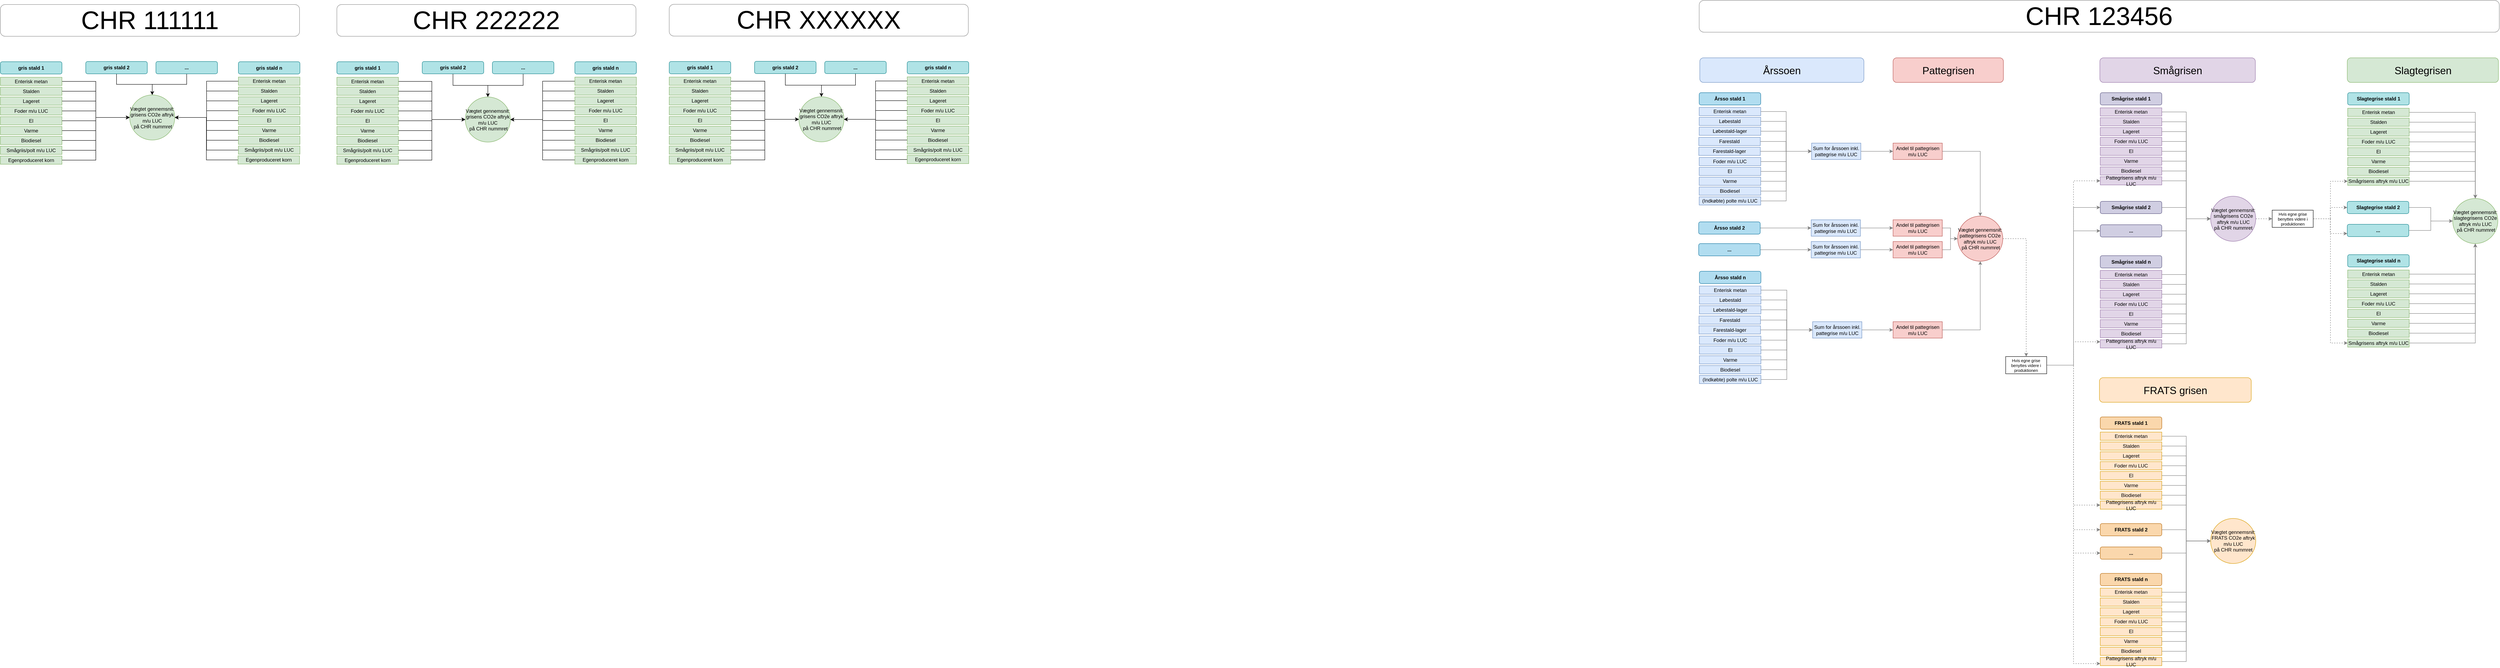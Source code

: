<mxfile version="20.4.0" type="github">
  <diagram id="GUWWXrYv7TFzIVzRqDlY" name="Page-1">
    <mxGraphModel dx="4907" dy="1978" grid="1" gridSize="10" guides="1" tooltips="1" connect="1" arrows="1" fold="1" page="1" pageScale="1" pageWidth="827" pageHeight="1169" math="0" shadow="0">
      <root>
        <mxCell id="0" />
        <mxCell id="1" parent="0" />
        <mxCell id="A_WAUtJpo3-AmnUpiRZP-115" value="CHR 111111" style="rounded=1;whiteSpace=wrap;html=1;shadow=0;glass=0;sketch=0;strokeColor=#808080;fontSize=62;fillColor=default;gradientColor=none;rotation=0;opacity=90;" vertex="1" parent="1">
          <mxGeometry x="131" y="100" width="729" height="77.5" as="geometry" />
        </mxCell>
        <mxCell id="A_WAUtJpo3-AmnUpiRZP-203" value="Årssoen" style="rounded=1;whiteSpace=wrap;html=1;fillColor=#dae8fc;fontSize=25;strokeColor=#6c8ebf;" vertex="1" parent="1">
          <mxGeometry x="4272.75" y="230" width="400" height="60" as="geometry" />
        </mxCell>
        <mxCell id="A_WAUtJpo3-AmnUpiRZP-204" style="edgeStyle=orthogonalEdgeStyle;rounded=0;orthogonalLoop=1;jettySize=auto;html=1;dashed=1;strokeColor=#808080;fontSize=10;" edge="1" parent="1" source="A_WAUtJpo3-AmnUpiRZP-205" target="A_WAUtJpo3-AmnUpiRZP-311">
          <mxGeometry relative="1" as="geometry" />
        </mxCell>
        <mxCell id="A_WAUtJpo3-AmnUpiRZP-205" value="Vægtet gennemsnit: pattegrisens CO2e aftryk m/u LUC&lt;br&gt;&amp;nbsp;på CHR nummret" style="ellipse;whiteSpace=wrap;html=1;aspect=fixed;shadow=0;fontFamily=Helvetica;fontSize=12;align=center;strokeColor=#b85450;fillColor=#f8cecc;sketch=0;" vertex="1" parent="1">
          <mxGeometry x="4901.25" y="616" width="110" height="110" as="geometry" />
        </mxCell>
        <mxCell id="A_WAUtJpo3-AmnUpiRZP-206" value="Pattegrisen" style="rounded=1;whiteSpace=wrap;html=1;fillColor=#f8cecc;fontSize=25;strokeColor=#b85450;" vertex="1" parent="1">
          <mxGeometry x="4743.75" y="230" width="269" height="60" as="geometry" />
        </mxCell>
        <mxCell id="A_WAUtJpo3-AmnUpiRZP-207" style="edgeStyle=orthogonalEdgeStyle;rounded=0;orthogonalLoop=1;jettySize=auto;html=1;dashed=1;strokeColor=#808080;fontSize=10;" edge="1" parent="1" source="A_WAUtJpo3-AmnUpiRZP-208" target="A_WAUtJpo3-AmnUpiRZP-316">
          <mxGeometry relative="1" as="geometry" />
        </mxCell>
        <mxCell id="A_WAUtJpo3-AmnUpiRZP-208" value="Vægtet gennemsnit: smågrisens CO2e aftryk m/u LUC&lt;br&gt;på CHR nummret" style="ellipse;whiteSpace=wrap;html=1;aspect=fixed;fontFamily=Helvetica;fontSize=12;fontColor=default;align=center;strokeColor=#9673a6;fillColor=#e1d5e7;" vertex="1" parent="1">
          <mxGeometry x="5517.75" y="567.5" width="110" height="110" as="geometry" />
        </mxCell>
        <mxCell id="A_WAUtJpo3-AmnUpiRZP-209" value="&lt;font style=&quot;font-size: 25px;&quot;&gt;Smågrisen&lt;/font&gt;" style="rounded=1;whiteSpace=wrap;html=1;fillColor=#e1d5e7;strokeColor=#9673a6;" vertex="1" parent="1">
          <mxGeometry x="5247.75" y="230" width="379" height="60" as="geometry" />
        </mxCell>
        <mxCell id="A_WAUtJpo3-AmnUpiRZP-210" value="&lt;font style=&quot;font-size: 25px;&quot;&gt;Slagtegrisen&lt;/font&gt;" style="rounded=1;whiteSpace=wrap;html=1;fillColor=#d5e8d4;strokeColor=#82b366;" vertex="1" parent="1">
          <mxGeometry x="5850.75" y="230" width="368.5" height="60" as="geometry" />
        </mxCell>
        <mxCell id="A_WAUtJpo3-AmnUpiRZP-211" style="edgeStyle=orthogonalEdgeStyle;rounded=0;orthogonalLoop=1;jettySize=auto;html=1;entryX=0;entryY=0.5;entryDx=0;entryDy=0;strokeColor=#808080;" edge="1" parent="1" source="A_WAUtJpo3-AmnUpiRZP-212" target="A_WAUtJpo3-AmnUpiRZP-229">
          <mxGeometry relative="1" as="geometry" />
        </mxCell>
        <mxCell id="A_WAUtJpo3-AmnUpiRZP-212" value="Enterisk metan" style="rounded=0;whiteSpace=wrap;html=1;fillColor=#dae8fc;strokeColor=#6c8ebf;" vertex="1" parent="1">
          <mxGeometry x="4271.25" y="351" width="150" height="20" as="geometry" />
        </mxCell>
        <mxCell id="A_WAUtJpo3-AmnUpiRZP-213" style="edgeStyle=orthogonalEdgeStyle;rounded=0;orthogonalLoop=1;jettySize=auto;html=1;entryX=0;entryY=0.5;entryDx=0;entryDy=0;strokeColor=#808080;" edge="1" parent="1" source="A_WAUtJpo3-AmnUpiRZP-214" target="A_WAUtJpo3-AmnUpiRZP-229">
          <mxGeometry relative="1" as="geometry" />
        </mxCell>
        <mxCell id="A_WAUtJpo3-AmnUpiRZP-214" value="Løbestald" style="rounded=0;whiteSpace=wrap;html=1;fillColor=#dae8fc;strokeColor=#6c8ebf;" vertex="1" parent="1">
          <mxGeometry x="4271.25" y="375" width="150" height="20" as="geometry" />
        </mxCell>
        <mxCell id="A_WAUtJpo3-AmnUpiRZP-215" style="edgeStyle=orthogonalEdgeStyle;rounded=0;orthogonalLoop=1;jettySize=auto;html=1;entryX=0;entryY=0.5;entryDx=0;entryDy=0;strokeColor=#808080;" edge="1" parent="1" source="A_WAUtJpo3-AmnUpiRZP-216" target="A_WAUtJpo3-AmnUpiRZP-229">
          <mxGeometry relative="1" as="geometry" />
        </mxCell>
        <mxCell id="A_WAUtJpo3-AmnUpiRZP-216" value="Løbestald-lager" style="rounded=0;whiteSpace=wrap;html=1;fillColor=#dae8fc;strokeColor=#6c8ebf;" vertex="1" parent="1">
          <mxGeometry x="4271.25" y="399" width="150" height="20" as="geometry" />
        </mxCell>
        <mxCell id="A_WAUtJpo3-AmnUpiRZP-217" style="edgeStyle=orthogonalEdgeStyle;rounded=0;orthogonalLoop=1;jettySize=auto;html=1;entryX=0;entryY=0.5;entryDx=0;entryDy=0;strokeColor=#808080;" edge="1" parent="1" source="A_WAUtJpo3-AmnUpiRZP-218" target="A_WAUtJpo3-AmnUpiRZP-229">
          <mxGeometry relative="1" as="geometry">
            <mxPoint x="4702.75" y="416" as="targetPoint" />
          </mxGeometry>
        </mxCell>
        <mxCell id="A_WAUtJpo3-AmnUpiRZP-218" value="Foder m/u LUC" style="rounded=0;whiteSpace=wrap;html=1;fillColor=#dae8fc;strokeColor=#6c8ebf;" vertex="1" parent="1">
          <mxGeometry x="4271.25" y="473" width="150" height="20" as="geometry" />
        </mxCell>
        <mxCell id="A_WAUtJpo3-AmnUpiRZP-219" style="edgeStyle=orthogonalEdgeStyle;rounded=0;orthogonalLoop=1;jettySize=auto;html=1;entryX=0;entryY=0.5;entryDx=0;entryDy=0;strokeColor=#808080;" edge="1" parent="1" source="A_WAUtJpo3-AmnUpiRZP-220" target="A_WAUtJpo3-AmnUpiRZP-229">
          <mxGeometry relative="1" as="geometry" />
        </mxCell>
        <mxCell id="A_WAUtJpo3-AmnUpiRZP-220" value="El" style="rounded=0;whiteSpace=wrap;html=1;fillColor=#dae8fc;strokeColor=#6c8ebf;" vertex="1" parent="1">
          <mxGeometry x="4271.25" y="497" width="150" height="20" as="geometry" />
        </mxCell>
        <mxCell id="A_WAUtJpo3-AmnUpiRZP-221" style="edgeStyle=orthogonalEdgeStyle;rounded=0;orthogonalLoop=1;jettySize=auto;html=1;entryX=0;entryY=0.5;entryDx=0;entryDy=0;strokeColor=#808080;" edge="1" parent="1" source="A_WAUtJpo3-AmnUpiRZP-222" target="A_WAUtJpo3-AmnUpiRZP-229">
          <mxGeometry relative="1" as="geometry" />
        </mxCell>
        <mxCell id="A_WAUtJpo3-AmnUpiRZP-222" value="Varme" style="rounded=0;whiteSpace=wrap;html=1;fillColor=#dae8fc;strokeColor=#6c8ebf;" vertex="1" parent="1">
          <mxGeometry x="4271.25" y="521" width="150" height="20" as="geometry" />
        </mxCell>
        <mxCell id="A_WAUtJpo3-AmnUpiRZP-223" value="" style="edgeStyle=orthogonalEdgeStyle;rounded=0;orthogonalLoop=1;jettySize=auto;html=1;entryX=0;entryY=0.5;entryDx=0;entryDy=0;strokeColor=#808080;" edge="1" parent="1" source="A_WAUtJpo3-AmnUpiRZP-224" target="A_WAUtJpo3-AmnUpiRZP-229">
          <mxGeometry relative="1" as="geometry">
            <mxPoint x="4532.75" y="476" as="targetPoint" />
          </mxGeometry>
        </mxCell>
        <mxCell id="A_WAUtJpo3-AmnUpiRZP-224" value="Biodiesel" style="rounded=0;whiteSpace=wrap;html=1;fillColor=#dae8fc;strokeColor=#6c8ebf;" vertex="1" parent="1">
          <mxGeometry x="4271.25" y="545" width="150" height="20" as="geometry" />
        </mxCell>
        <mxCell id="A_WAUtJpo3-AmnUpiRZP-225" style="edgeStyle=orthogonalEdgeStyle;rounded=0;orthogonalLoop=1;jettySize=auto;html=1;entryX=0;entryY=0.5;entryDx=0;entryDy=0;strokeColor=#808080;fontSize=12;" edge="1" parent="1" source="A_WAUtJpo3-AmnUpiRZP-226" target="A_WAUtJpo3-AmnUpiRZP-229">
          <mxGeometry relative="1" as="geometry" />
        </mxCell>
        <mxCell id="A_WAUtJpo3-AmnUpiRZP-226" value="(Indkøbte) polte m/u LUC" style="rounded=0;whiteSpace=wrap;html=1;fillColor=#dae8fc;strokeColor=#6c8ebf;" vertex="1" parent="1">
          <mxGeometry x="4271.25" y="569" width="150" height="20" as="geometry" />
        </mxCell>
        <mxCell id="A_WAUtJpo3-AmnUpiRZP-227" value="Årsso stald 1" style="rounded=1;whiteSpace=wrap;html=1;fillColor=#b1ddf0;rotation=0;strokeColor=#10739e;fontStyle=1" vertex="1" parent="1">
          <mxGeometry x="4271.25" y="315" width="150" height="30" as="geometry" />
        </mxCell>
        <mxCell id="A_WAUtJpo3-AmnUpiRZP-228" style="edgeStyle=orthogonalEdgeStyle;rounded=0;orthogonalLoop=1;jettySize=auto;html=1;strokeColor=#808080;" edge="1" parent="1" source="A_WAUtJpo3-AmnUpiRZP-229" target="A_WAUtJpo3-AmnUpiRZP-232">
          <mxGeometry relative="1" as="geometry" />
        </mxCell>
        <mxCell id="A_WAUtJpo3-AmnUpiRZP-229" value="Sum for årssoen inkl. pattegrise m/u LUC&lt;span style=&quot;color: rgba(0, 0, 0, 0); font-family: monospace; font-size: 0px; text-align: start; background-color: initial;&quot;&gt;%3CmxGraphModel%3E%3Croot%3E%3CmxCell%20id%3D%220%22%2F%3E%3CmxCell%20id%3D%221%22%20parent%3D%220%22%2F%3E%3CmxCell%20id%3D%222%22%20value%3D%22Sum%20for%20%C3%A5rssoen%22%20style%3D%22rounded%3D0%3BwhiteSpace%3Dwrap%3Bhtml%3D1%3BfillColor%3D%23dae8fc%3BstrokeColor%3D%236c8ebf%3B%22%20vertex%3D%221%22%20parent%3D%221%22%3E%3CmxGeometry%20x%3D%22362.5%22%20y%3D%221046%22%20width%3D%22120%22%20height%3D%2240%22%20as%3D%22geometry%22%2F%3E%3C%2FmxCell%3E%3C%2Froot%3E%3C%2FmxGraphModel%3E&lt;/span&gt;" style="rounded=0;whiteSpace=wrap;html=1;fillColor=#dae8fc;strokeColor=#6c8ebf;" vertex="1" parent="1">
          <mxGeometry x="4545.25" y="438" width="120" height="40" as="geometry" />
        </mxCell>
        <mxCell id="A_WAUtJpo3-AmnUpiRZP-230" style="edgeStyle=orthogonalEdgeStyle;rounded=0;orthogonalLoop=1;jettySize=auto;html=1;entryX=0;entryY=0.5;entryDx=0;entryDy=0;strokeColor=#808080;" edge="1" parent="1" source="A_WAUtJpo3-AmnUpiRZP-326" target="A_WAUtJpo3-AmnUpiRZP-234">
          <mxGeometry relative="1" as="geometry">
            <mxPoint x="4671.25" y="920" as="sourcePoint" />
          </mxGeometry>
        </mxCell>
        <mxCell id="A_WAUtJpo3-AmnUpiRZP-231" style="edgeStyle=orthogonalEdgeStyle;rounded=0;orthogonalLoop=1;jettySize=auto;html=1;entryX=0.5;entryY=0;entryDx=0;entryDy=0;fontSize=18;strokeColor=#808080;" edge="1" parent="1" source="A_WAUtJpo3-AmnUpiRZP-232" target="A_WAUtJpo3-AmnUpiRZP-205">
          <mxGeometry relative="1" as="geometry" />
        </mxCell>
        <mxCell id="A_WAUtJpo3-AmnUpiRZP-232" value="Andel til pattegrisen m/u LUC" style="rounded=0;whiteSpace=wrap;html=1;fillColor=#f8cecc;strokeColor=#b85450;" vertex="1" parent="1">
          <mxGeometry x="4743.75" y="438" width="120" height="40" as="geometry" />
        </mxCell>
        <mxCell id="A_WAUtJpo3-AmnUpiRZP-233" style="edgeStyle=orthogonalEdgeStyle;rounded=0;orthogonalLoop=1;jettySize=auto;html=1;entryX=0;entryY=0.5;entryDx=0;entryDy=0;fontSize=18;strokeColor=#808080;" edge="1" parent="1" source="A_WAUtJpo3-AmnUpiRZP-234" target="A_WAUtJpo3-AmnUpiRZP-205">
          <mxGeometry relative="1" as="geometry" />
        </mxCell>
        <mxCell id="A_WAUtJpo3-AmnUpiRZP-234" value="Andel til pattegrisen m/u LUC" style="rounded=0;whiteSpace=wrap;html=1;fillColor=#f8cecc;strokeColor=#b85450;" vertex="1" parent="1">
          <mxGeometry x="4743.75" y="625" width="120" height="40" as="geometry" />
        </mxCell>
        <mxCell id="A_WAUtJpo3-AmnUpiRZP-235" style="edgeStyle=orthogonalEdgeStyle;rounded=0;orthogonalLoop=1;jettySize=auto;html=1;entryX=0.5;entryY=1;entryDx=0;entryDy=0;fontSize=18;strokeColor=#808080;" edge="1" parent="1" source="A_WAUtJpo3-AmnUpiRZP-236" target="A_WAUtJpo3-AmnUpiRZP-205">
          <mxGeometry relative="1" as="geometry" />
        </mxCell>
        <mxCell id="A_WAUtJpo3-AmnUpiRZP-236" value="Andel til pattegrisen m/u LUC" style="rounded=0;whiteSpace=wrap;html=1;fillColor=#f8cecc;strokeColor=#b85450;" vertex="1" parent="1">
          <mxGeometry x="4743.75" y="873.5" width="120" height="40" as="geometry" />
        </mxCell>
        <mxCell id="A_WAUtJpo3-AmnUpiRZP-237" style="edgeStyle=orthogonalEdgeStyle;rounded=0;orthogonalLoop=1;jettySize=auto;html=1;fontSize=25;strokeColor=#808080;entryX=0;entryY=0.5;entryDx=0;entryDy=0;" edge="1" parent="1" source="A_WAUtJpo3-AmnUpiRZP-238" target="A_WAUtJpo3-AmnUpiRZP-208">
          <mxGeometry relative="1" as="geometry" />
        </mxCell>
        <mxCell id="A_WAUtJpo3-AmnUpiRZP-238" value="Enterisk metan" style="rounded=0;whiteSpace=wrap;html=1;fillColor=#e1d5e7;strokeColor=#9673a6;" vertex="1" parent="1">
          <mxGeometry x="5248.75" y="352" width="150" height="20" as="geometry" />
        </mxCell>
        <mxCell id="A_WAUtJpo3-AmnUpiRZP-239" style="edgeStyle=orthogonalEdgeStyle;rounded=0;orthogonalLoop=1;jettySize=auto;html=1;fontSize=25;strokeColor=#808080;entryX=0;entryY=0.5;entryDx=0;entryDy=0;" edge="1" parent="1" source="A_WAUtJpo3-AmnUpiRZP-240" target="A_WAUtJpo3-AmnUpiRZP-208">
          <mxGeometry relative="1" as="geometry" />
        </mxCell>
        <mxCell id="A_WAUtJpo3-AmnUpiRZP-240" value="Stalden" style="rounded=0;whiteSpace=wrap;html=1;fillColor=#e1d5e7;strokeColor=#9673a6;" vertex="1" parent="1">
          <mxGeometry x="5248.75" y="376" width="150" height="20" as="geometry" />
        </mxCell>
        <mxCell id="A_WAUtJpo3-AmnUpiRZP-241" style="edgeStyle=orthogonalEdgeStyle;rounded=0;orthogonalLoop=1;jettySize=auto;html=1;fontSize=25;strokeColor=#808080;entryX=0;entryY=0.5;entryDx=0;entryDy=0;" edge="1" parent="1" source="A_WAUtJpo3-AmnUpiRZP-242" target="A_WAUtJpo3-AmnUpiRZP-208">
          <mxGeometry relative="1" as="geometry" />
        </mxCell>
        <mxCell id="A_WAUtJpo3-AmnUpiRZP-242" value="Lageret" style="rounded=0;whiteSpace=wrap;html=1;fillColor=#e1d5e7;strokeColor=#9673a6;" vertex="1" parent="1">
          <mxGeometry x="5248.75" y="400" width="150" height="20" as="geometry" />
        </mxCell>
        <mxCell id="A_WAUtJpo3-AmnUpiRZP-243" style="edgeStyle=orthogonalEdgeStyle;rounded=0;orthogonalLoop=1;jettySize=auto;html=1;fontSize=25;strokeColor=#808080;entryX=0;entryY=0.5;entryDx=0;entryDy=0;" edge="1" parent="1" source="A_WAUtJpo3-AmnUpiRZP-244" target="A_WAUtJpo3-AmnUpiRZP-208">
          <mxGeometry relative="1" as="geometry" />
        </mxCell>
        <mxCell id="A_WAUtJpo3-AmnUpiRZP-244" value="Foder m/u LUC" style="rounded=0;whiteSpace=wrap;html=1;fillColor=#e1d5e7;strokeColor=#9673a6;" vertex="1" parent="1">
          <mxGeometry x="5248.75" y="424" width="150" height="20" as="geometry" />
        </mxCell>
        <mxCell id="A_WAUtJpo3-AmnUpiRZP-245" style="edgeStyle=orthogonalEdgeStyle;rounded=0;orthogonalLoop=1;jettySize=auto;html=1;fontSize=25;strokeColor=#808080;entryX=0;entryY=0.5;entryDx=0;entryDy=0;" edge="1" parent="1" source="A_WAUtJpo3-AmnUpiRZP-246" target="A_WAUtJpo3-AmnUpiRZP-208">
          <mxGeometry relative="1" as="geometry" />
        </mxCell>
        <mxCell id="A_WAUtJpo3-AmnUpiRZP-246" value="El" style="rounded=0;whiteSpace=wrap;html=1;fillColor=#e1d5e7;strokeColor=#9673a6;" vertex="1" parent="1">
          <mxGeometry x="5248.75" y="448" width="150" height="20" as="geometry" />
        </mxCell>
        <mxCell id="A_WAUtJpo3-AmnUpiRZP-247" style="edgeStyle=orthogonalEdgeStyle;rounded=0;orthogonalLoop=1;jettySize=auto;html=1;fontSize=25;strokeColor=#808080;entryX=0;entryY=0.5;entryDx=0;entryDy=0;" edge="1" parent="1" source="A_WAUtJpo3-AmnUpiRZP-248" target="A_WAUtJpo3-AmnUpiRZP-208">
          <mxGeometry relative="1" as="geometry" />
        </mxCell>
        <mxCell id="A_WAUtJpo3-AmnUpiRZP-248" value="Varme" style="rounded=0;whiteSpace=wrap;html=1;fillColor=#e1d5e7;strokeColor=#9673a6;" vertex="1" parent="1">
          <mxGeometry x="5248.75" y="472" width="150" height="20" as="geometry" />
        </mxCell>
        <mxCell id="A_WAUtJpo3-AmnUpiRZP-249" style="edgeStyle=orthogonalEdgeStyle;rounded=0;orthogonalLoop=1;jettySize=auto;html=1;fontSize=25;strokeColor=#808080;entryX=0;entryY=0.5;entryDx=0;entryDy=0;" edge="1" parent="1" source="A_WAUtJpo3-AmnUpiRZP-250" target="A_WAUtJpo3-AmnUpiRZP-208">
          <mxGeometry relative="1" as="geometry" />
        </mxCell>
        <mxCell id="A_WAUtJpo3-AmnUpiRZP-250" value="Biodiesel" style="rounded=0;whiteSpace=wrap;html=1;fillColor=#e1d5e7;strokeColor=#9673a6;" vertex="1" parent="1">
          <mxGeometry x="5248.75" y="496" width="150" height="20" as="geometry" />
        </mxCell>
        <mxCell id="A_WAUtJpo3-AmnUpiRZP-251" style="edgeStyle=orthogonalEdgeStyle;rounded=0;orthogonalLoop=1;jettySize=auto;html=1;fontSize=25;strokeColor=#808080;entryX=0;entryY=0.5;entryDx=0;entryDy=0;" edge="1" parent="1" source="A_WAUtJpo3-AmnUpiRZP-252" target="A_WAUtJpo3-AmnUpiRZP-208">
          <mxGeometry relative="1" as="geometry" />
        </mxCell>
        <mxCell id="A_WAUtJpo3-AmnUpiRZP-252" value="Pattegrisens aftryk m/u LUC" style="rounded=0;whiteSpace=wrap;html=1;fillColor=#e1d5e7;strokeColor=#9673a6;" vertex="1" parent="1">
          <mxGeometry x="5248.75" y="520" width="150" height="20" as="geometry" />
        </mxCell>
        <mxCell id="A_WAUtJpo3-AmnUpiRZP-253" style="edgeStyle=orthogonalEdgeStyle;rounded=0;orthogonalLoop=1;jettySize=auto;html=1;entryX=0;entryY=0.5;entryDx=0;entryDy=0;fontSize=25;strokeColor=#808080;" edge="1" parent="1" source="A_WAUtJpo3-AmnUpiRZP-254" target="A_WAUtJpo3-AmnUpiRZP-208">
          <mxGeometry relative="1" as="geometry" />
        </mxCell>
        <mxCell id="A_WAUtJpo3-AmnUpiRZP-254" value="Enterisk metan" style="rounded=0;whiteSpace=wrap;html=1;fillColor=#e1d5e7;strokeColor=#9673a6;" vertex="1" parent="1">
          <mxGeometry x="5248.75" y="748.5" width="150" height="20" as="geometry" />
        </mxCell>
        <mxCell id="A_WAUtJpo3-AmnUpiRZP-255" style="edgeStyle=orthogonalEdgeStyle;rounded=0;orthogonalLoop=1;jettySize=auto;html=1;entryX=0;entryY=0.5;entryDx=0;entryDy=0;fontSize=25;strokeColor=#808080;" edge="1" parent="1" source="A_WAUtJpo3-AmnUpiRZP-256" target="A_WAUtJpo3-AmnUpiRZP-208">
          <mxGeometry relative="1" as="geometry" />
        </mxCell>
        <mxCell id="A_WAUtJpo3-AmnUpiRZP-256" value="Stalden" style="rounded=0;whiteSpace=wrap;html=1;fillColor=#e1d5e7;strokeColor=#9673a6;" vertex="1" parent="1">
          <mxGeometry x="5248.75" y="772.5" width="150" height="20" as="geometry" />
        </mxCell>
        <mxCell id="A_WAUtJpo3-AmnUpiRZP-257" style="edgeStyle=orthogonalEdgeStyle;rounded=0;orthogonalLoop=1;jettySize=auto;html=1;entryX=0;entryY=0.5;entryDx=0;entryDy=0;fontSize=25;strokeColor=#808080;" edge="1" parent="1" source="A_WAUtJpo3-AmnUpiRZP-258" target="A_WAUtJpo3-AmnUpiRZP-208">
          <mxGeometry relative="1" as="geometry" />
        </mxCell>
        <mxCell id="A_WAUtJpo3-AmnUpiRZP-258" value="Lageret" style="rounded=0;whiteSpace=wrap;html=1;fillColor=#e1d5e7;strokeColor=#9673a6;" vertex="1" parent="1">
          <mxGeometry x="5248.75" y="796.5" width="150" height="20" as="geometry" />
        </mxCell>
        <mxCell id="A_WAUtJpo3-AmnUpiRZP-259" style="edgeStyle=orthogonalEdgeStyle;rounded=0;orthogonalLoop=1;jettySize=auto;html=1;entryX=0;entryY=0.5;entryDx=0;entryDy=0;fontSize=25;strokeColor=#808080;" edge="1" parent="1" source="A_WAUtJpo3-AmnUpiRZP-260" target="A_WAUtJpo3-AmnUpiRZP-208">
          <mxGeometry relative="1" as="geometry" />
        </mxCell>
        <mxCell id="A_WAUtJpo3-AmnUpiRZP-260" value="Foder m/u LUC" style="rounded=0;whiteSpace=wrap;html=1;fillColor=#e1d5e7;strokeColor=#9673a6;" vertex="1" parent="1">
          <mxGeometry x="5248.75" y="820.5" width="150" height="20" as="geometry" />
        </mxCell>
        <mxCell id="A_WAUtJpo3-AmnUpiRZP-261" style="edgeStyle=orthogonalEdgeStyle;rounded=0;orthogonalLoop=1;jettySize=auto;html=1;fontSize=25;strokeColor=#808080;entryX=0;entryY=0.5;entryDx=0;entryDy=0;" edge="1" parent="1" source="A_WAUtJpo3-AmnUpiRZP-262" target="A_WAUtJpo3-AmnUpiRZP-208">
          <mxGeometry relative="1" as="geometry" />
        </mxCell>
        <mxCell id="A_WAUtJpo3-AmnUpiRZP-262" value="El" style="rounded=0;whiteSpace=wrap;html=1;fillColor=#e1d5e7;strokeColor=#9673a6;" vertex="1" parent="1">
          <mxGeometry x="5248.75" y="844.5" width="150" height="20" as="geometry" />
        </mxCell>
        <mxCell id="A_WAUtJpo3-AmnUpiRZP-263" style="edgeStyle=orthogonalEdgeStyle;rounded=0;orthogonalLoop=1;jettySize=auto;html=1;entryX=0;entryY=0.5;entryDx=0;entryDy=0;fontSize=25;strokeColor=#808080;" edge="1" parent="1" source="A_WAUtJpo3-AmnUpiRZP-264" target="A_WAUtJpo3-AmnUpiRZP-208">
          <mxGeometry relative="1" as="geometry" />
        </mxCell>
        <mxCell id="A_WAUtJpo3-AmnUpiRZP-264" value="Varme" style="rounded=0;whiteSpace=wrap;html=1;fillColor=#e1d5e7;strokeColor=#9673a6;" vertex="1" parent="1">
          <mxGeometry x="5248.75" y="868.5" width="150" height="20" as="geometry" />
        </mxCell>
        <mxCell id="A_WAUtJpo3-AmnUpiRZP-265" style="edgeStyle=orthogonalEdgeStyle;rounded=0;orthogonalLoop=1;jettySize=auto;html=1;entryX=0;entryY=0.5;entryDx=0;entryDy=0;fontSize=25;strokeColor=#808080;" edge="1" parent="1" source="A_WAUtJpo3-AmnUpiRZP-266" target="A_WAUtJpo3-AmnUpiRZP-208">
          <mxGeometry relative="1" as="geometry" />
        </mxCell>
        <mxCell id="A_WAUtJpo3-AmnUpiRZP-266" value="Biodiesel" style="rounded=0;whiteSpace=wrap;html=1;fillColor=#e1d5e7;strokeColor=#9673a6;" vertex="1" parent="1">
          <mxGeometry x="5248.75" y="892.5" width="150" height="20" as="geometry" />
        </mxCell>
        <mxCell id="A_WAUtJpo3-AmnUpiRZP-267" style="edgeStyle=orthogonalEdgeStyle;rounded=0;orthogonalLoop=1;jettySize=auto;html=1;entryX=0;entryY=0.5;entryDx=0;entryDy=0;fontSize=25;strokeColor=#808080;" edge="1" parent="1" source="A_WAUtJpo3-AmnUpiRZP-268" target="A_WAUtJpo3-AmnUpiRZP-208">
          <mxGeometry relative="1" as="geometry">
            <mxPoint x="5398.75" y="947" as="sourcePoint" />
          </mxGeometry>
        </mxCell>
        <mxCell id="A_WAUtJpo3-AmnUpiRZP-268" value="Pattegrisens aftryk m/u LUC" style="rounded=0;whiteSpace=wrap;html=1;fillColor=#e1d5e7;strokeColor=#9673a6;" vertex="1" parent="1">
          <mxGeometry x="5248.75" y="917.5" width="150" height="20" as="geometry" />
        </mxCell>
        <mxCell id="A_WAUtJpo3-AmnUpiRZP-269" value="&lt;font style=&quot;font-size: 25px;&quot;&gt;FRATS grisen&lt;/font&gt;" style="rounded=1;whiteSpace=wrap;html=1;fillColor=#ffe6cc;strokeColor=#d79b00;" vertex="1" parent="1">
          <mxGeometry x="5246.75" y="1010" width="370" height="60" as="geometry" />
        </mxCell>
        <mxCell id="A_WAUtJpo3-AmnUpiRZP-270" value="Vægtet gennemsnit: slagtegrisens CO2e aftryk m/u LUC&lt;br&gt;&amp;nbsp;på CHR nummret" style="ellipse;whiteSpace=wrap;html=1;aspect=fixed;fontFamily=Helvetica;fontSize=12;fontColor=default;align=center;strokeColor=#82b366;fillColor=#d5e8d4;" vertex="1" parent="1">
          <mxGeometry x="6107.75" y="573" width="110" height="110" as="geometry" />
        </mxCell>
        <mxCell id="A_WAUtJpo3-AmnUpiRZP-271" style="edgeStyle=orthogonalEdgeStyle;rounded=0;orthogonalLoop=1;jettySize=auto;html=1;fontSize=25;strokeColor=#808080;" edge="1" parent="1" source="A_WAUtJpo3-AmnUpiRZP-272" target="A_WAUtJpo3-AmnUpiRZP-270">
          <mxGeometry relative="1" as="geometry" />
        </mxCell>
        <mxCell id="A_WAUtJpo3-AmnUpiRZP-272" value="Enterisk metan" style="rounded=0;whiteSpace=wrap;html=1;fillColor=#d5e8d4;strokeColor=#82b366;" vertex="1" parent="1">
          <mxGeometry x="5851.75" y="353" width="150" height="20" as="geometry" />
        </mxCell>
        <mxCell id="A_WAUtJpo3-AmnUpiRZP-273" style="edgeStyle=orthogonalEdgeStyle;rounded=0;orthogonalLoop=1;jettySize=auto;html=1;fontSize=25;strokeColor=#808080;" edge="1" parent="1" source="A_WAUtJpo3-AmnUpiRZP-274" target="A_WAUtJpo3-AmnUpiRZP-270">
          <mxGeometry relative="1" as="geometry" />
        </mxCell>
        <mxCell id="A_WAUtJpo3-AmnUpiRZP-274" value="Stalden" style="rounded=0;whiteSpace=wrap;html=1;fillColor=#d5e8d4;strokeColor=#82b366;" vertex="1" parent="1">
          <mxGeometry x="5851.75" y="377" width="150" height="20" as="geometry" />
        </mxCell>
        <mxCell id="A_WAUtJpo3-AmnUpiRZP-275" style="edgeStyle=orthogonalEdgeStyle;rounded=0;orthogonalLoop=1;jettySize=auto;html=1;fontSize=25;strokeColor=#808080;" edge="1" parent="1" source="A_WAUtJpo3-AmnUpiRZP-276" target="A_WAUtJpo3-AmnUpiRZP-270">
          <mxGeometry relative="1" as="geometry" />
        </mxCell>
        <mxCell id="A_WAUtJpo3-AmnUpiRZP-276" value="Lageret" style="rounded=0;whiteSpace=wrap;html=1;fillColor=#d5e8d4;strokeColor=#82b366;" vertex="1" parent="1">
          <mxGeometry x="5851.75" y="401" width="150" height="20" as="geometry" />
        </mxCell>
        <mxCell id="A_WAUtJpo3-AmnUpiRZP-277" style="edgeStyle=orthogonalEdgeStyle;rounded=0;orthogonalLoop=1;jettySize=auto;html=1;fontSize=25;strokeColor=#808080;" edge="1" parent="1" source="A_WAUtJpo3-AmnUpiRZP-278" target="A_WAUtJpo3-AmnUpiRZP-270">
          <mxGeometry relative="1" as="geometry" />
        </mxCell>
        <mxCell id="A_WAUtJpo3-AmnUpiRZP-278" value="Foder m/u LUC" style="rounded=0;whiteSpace=wrap;html=1;fillColor=#d5e8d4;strokeColor=#82b366;" vertex="1" parent="1">
          <mxGeometry x="5851.75" y="425" width="150" height="20" as="geometry" />
        </mxCell>
        <mxCell id="A_WAUtJpo3-AmnUpiRZP-279" style="edgeStyle=orthogonalEdgeStyle;rounded=0;orthogonalLoop=1;jettySize=auto;html=1;fontSize=25;strokeColor=#808080;" edge="1" parent="1" source="A_WAUtJpo3-AmnUpiRZP-280" target="A_WAUtJpo3-AmnUpiRZP-270">
          <mxGeometry relative="1" as="geometry" />
        </mxCell>
        <mxCell id="A_WAUtJpo3-AmnUpiRZP-280" value="El" style="rounded=0;whiteSpace=wrap;html=1;fillColor=#d5e8d4;strokeColor=#82b366;" vertex="1" parent="1">
          <mxGeometry x="5851.75" y="449" width="150" height="20" as="geometry" />
        </mxCell>
        <mxCell id="A_WAUtJpo3-AmnUpiRZP-281" style="edgeStyle=orthogonalEdgeStyle;rounded=0;orthogonalLoop=1;jettySize=auto;html=1;fontSize=25;strokeColor=#808080;" edge="1" parent="1" source="A_WAUtJpo3-AmnUpiRZP-282" target="A_WAUtJpo3-AmnUpiRZP-270">
          <mxGeometry relative="1" as="geometry" />
        </mxCell>
        <mxCell id="A_WAUtJpo3-AmnUpiRZP-282" value="Varme" style="rounded=0;whiteSpace=wrap;html=1;fillColor=#d5e8d4;strokeColor=#82b366;" vertex="1" parent="1">
          <mxGeometry x="5851.75" y="473" width="150" height="20" as="geometry" />
        </mxCell>
        <mxCell id="A_WAUtJpo3-AmnUpiRZP-283" style="edgeStyle=orthogonalEdgeStyle;rounded=0;orthogonalLoop=1;jettySize=auto;html=1;fontSize=25;strokeColor=#808080;" edge="1" parent="1" source="A_WAUtJpo3-AmnUpiRZP-284" target="A_WAUtJpo3-AmnUpiRZP-270">
          <mxGeometry relative="1" as="geometry" />
        </mxCell>
        <mxCell id="A_WAUtJpo3-AmnUpiRZP-284" value="Biodiesel" style="rounded=0;whiteSpace=wrap;html=1;fillColor=#d5e8d4;strokeColor=#82b366;" vertex="1" parent="1">
          <mxGeometry x="5851.75" y="497" width="150" height="20" as="geometry" />
        </mxCell>
        <mxCell id="A_WAUtJpo3-AmnUpiRZP-285" style="edgeStyle=orthogonalEdgeStyle;rounded=0;orthogonalLoop=1;jettySize=auto;html=1;fontSize=25;strokeColor=#808080;" edge="1" parent="1" source="A_WAUtJpo3-AmnUpiRZP-286" target="A_WAUtJpo3-AmnUpiRZP-270">
          <mxGeometry relative="1" as="geometry" />
        </mxCell>
        <mxCell id="A_WAUtJpo3-AmnUpiRZP-286" value="Smågrisens aftryk m/u LUC" style="rounded=0;whiteSpace=wrap;html=1;fillColor=#d5e8d4;strokeColor=#82b366;" vertex="1" parent="1">
          <mxGeometry x="5851.75" y="521" width="150" height="20" as="geometry" />
        </mxCell>
        <mxCell id="A_WAUtJpo3-AmnUpiRZP-287" style="edgeStyle=orthogonalEdgeStyle;rounded=0;orthogonalLoop=1;jettySize=auto;html=1;entryX=0.5;entryY=1;entryDx=0;entryDy=0;fontSize=25;strokeColor=#808080;" edge="1" parent="1" source="A_WAUtJpo3-AmnUpiRZP-288" target="A_WAUtJpo3-AmnUpiRZP-270">
          <mxGeometry relative="1" as="geometry" />
        </mxCell>
        <mxCell id="A_WAUtJpo3-AmnUpiRZP-288" value="Enterisk metan" style="rounded=0;whiteSpace=wrap;html=1;fillColor=#d5e8d4;strokeColor=#82b366;" vertex="1" parent="1">
          <mxGeometry x="5851.75" y="747.5" width="150" height="20" as="geometry" />
        </mxCell>
        <mxCell id="A_WAUtJpo3-AmnUpiRZP-289" style="edgeStyle=orthogonalEdgeStyle;rounded=0;orthogonalLoop=1;jettySize=auto;html=1;fontSize=25;strokeColor=#808080;" edge="1" parent="1" source="A_WAUtJpo3-AmnUpiRZP-290" target="A_WAUtJpo3-AmnUpiRZP-270">
          <mxGeometry relative="1" as="geometry" />
        </mxCell>
        <mxCell id="A_WAUtJpo3-AmnUpiRZP-290" value="Stalden" style="rounded=0;whiteSpace=wrap;html=1;fillColor=#d5e8d4;strokeColor=#82b366;" vertex="1" parent="1">
          <mxGeometry x="5851.75" y="771.5" width="150" height="20" as="geometry" />
        </mxCell>
        <mxCell id="A_WAUtJpo3-AmnUpiRZP-291" style="edgeStyle=orthogonalEdgeStyle;rounded=0;orthogonalLoop=1;jettySize=auto;html=1;fontSize=25;strokeColor=#808080;" edge="1" parent="1" source="A_WAUtJpo3-AmnUpiRZP-292" target="A_WAUtJpo3-AmnUpiRZP-270">
          <mxGeometry relative="1" as="geometry" />
        </mxCell>
        <mxCell id="A_WAUtJpo3-AmnUpiRZP-292" value="Lageret" style="rounded=0;whiteSpace=wrap;html=1;fillColor=#d5e8d4;strokeColor=#82b366;" vertex="1" parent="1">
          <mxGeometry x="5851.75" y="795.5" width="150" height="20" as="geometry" />
        </mxCell>
        <mxCell id="A_WAUtJpo3-AmnUpiRZP-293" style="edgeStyle=orthogonalEdgeStyle;rounded=0;orthogonalLoop=1;jettySize=auto;html=1;fontSize=25;strokeColor=#808080;" edge="1" parent="1" source="A_WAUtJpo3-AmnUpiRZP-294" target="A_WAUtJpo3-AmnUpiRZP-270">
          <mxGeometry relative="1" as="geometry" />
        </mxCell>
        <mxCell id="A_WAUtJpo3-AmnUpiRZP-294" value="Foder m/u LUC" style="rounded=0;whiteSpace=wrap;html=1;fillColor=#d5e8d4;strokeColor=#82b366;" vertex="1" parent="1">
          <mxGeometry x="5851.75" y="819.5" width="150" height="20" as="geometry" />
        </mxCell>
        <mxCell id="A_WAUtJpo3-AmnUpiRZP-295" style="edgeStyle=orthogonalEdgeStyle;rounded=0;orthogonalLoop=1;jettySize=auto;html=1;fontSize=25;strokeColor=#808080;" edge="1" parent="1" source="A_WAUtJpo3-AmnUpiRZP-296" target="A_WAUtJpo3-AmnUpiRZP-270">
          <mxGeometry relative="1" as="geometry" />
        </mxCell>
        <mxCell id="A_WAUtJpo3-AmnUpiRZP-296" value="El" style="rounded=0;whiteSpace=wrap;html=1;fillColor=#d5e8d4;strokeColor=#82b366;" vertex="1" parent="1">
          <mxGeometry x="5851.75" y="843.5" width="150" height="20" as="geometry" />
        </mxCell>
        <mxCell id="A_WAUtJpo3-AmnUpiRZP-297" style="edgeStyle=orthogonalEdgeStyle;rounded=0;orthogonalLoop=1;jettySize=auto;html=1;fontSize=25;strokeColor=#808080;" edge="1" parent="1" source="A_WAUtJpo3-AmnUpiRZP-298" target="A_WAUtJpo3-AmnUpiRZP-270">
          <mxGeometry relative="1" as="geometry" />
        </mxCell>
        <mxCell id="A_WAUtJpo3-AmnUpiRZP-298" value="Varme" style="rounded=0;whiteSpace=wrap;html=1;fillColor=#d5e8d4;strokeColor=#82b366;" vertex="1" parent="1">
          <mxGeometry x="5851.75" y="867.5" width="150" height="20" as="geometry" />
        </mxCell>
        <mxCell id="A_WAUtJpo3-AmnUpiRZP-299" style="edgeStyle=orthogonalEdgeStyle;rounded=0;orthogonalLoop=1;jettySize=auto;html=1;fontSize=25;strokeColor=#808080;" edge="1" parent="1" source="A_WAUtJpo3-AmnUpiRZP-300" target="A_WAUtJpo3-AmnUpiRZP-270">
          <mxGeometry relative="1" as="geometry" />
        </mxCell>
        <mxCell id="A_WAUtJpo3-AmnUpiRZP-300" value="Biodiesel" style="rounded=0;whiteSpace=wrap;html=1;fillColor=#d5e8d4;strokeColor=#82b366;" vertex="1" parent="1">
          <mxGeometry x="5851.75" y="891.5" width="150" height="20" as="geometry" />
        </mxCell>
        <mxCell id="A_WAUtJpo3-AmnUpiRZP-301" style="edgeStyle=orthogonalEdgeStyle;rounded=0;orthogonalLoop=1;jettySize=auto;html=1;fontSize=25;strokeColor=#808080;" edge="1" parent="1" source="A_WAUtJpo3-AmnUpiRZP-302" target="A_WAUtJpo3-AmnUpiRZP-270">
          <mxGeometry relative="1" as="geometry" />
        </mxCell>
        <mxCell id="A_WAUtJpo3-AmnUpiRZP-302" value="Smågrisens aftryk m/u LUC" style="rounded=0;whiteSpace=wrap;html=1;fillColor=#d5e8d4;strokeColor=#82b366;" vertex="1" parent="1">
          <mxGeometry x="5851.75" y="915.5" width="150" height="20" as="geometry" />
        </mxCell>
        <mxCell id="A_WAUtJpo3-AmnUpiRZP-303" style="edgeStyle=orthogonalEdgeStyle;rounded=0;orthogonalLoop=1;jettySize=auto;html=1;entryX=0;entryY=0.5;entryDx=0;entryDy=0;dashed=1;strokeColor=#808080;fontSize=10;" edge="1" parent="1" source="A_WAUtJpo3-AmnUpiRZP-311" target="A_WAUtJpo3-AmnUpiRZP-252">
          <mxGeometry relative="1" as="geometry" />
        </mxCell>
        <mxCell id="A_WAUtJpo3-AmnUpiRZP-304" style="edgeStyle=orthogonalEdgeStyle;rounded=0;orthogonalLoop=1;jettySize=auto;html=1;dashed=1;strokeColor=#808080;fontSize=10;entryX=0;entryY=0.25;entryDx=0;entryDy=0;" edge="1" parent="1" source="A_WAUtJpo3-AmnUpiRZP-311" target="A_WAUtJpo3-AmnUpiRZP-268">
          <mxGeometry relative="1" as="geometry" />
        </mxCell>
        <mxCell id="A_WAUtJpo3-AmnUpiRZP-305" style="edgeStyle=orthogonalEdgeStyle;rounded=0;orthogonalLoop=1;jettySize=auto;html=1;entryX=0;entryY=0.5;entryDx=0;entryDy=0;dashed=1;strokeColor=#808080;fontSize=10;" edge="1" parent="1" source="A_WAUtJpo3-AmnUpiRZP-311" target="A_WAUtJpo3-AmnUpiRZP-355">
          <mxGeometry relative="1" as="geometry">
            <mxPoint x="5380.75" y="1318.0" as="targetPoint" />
          </mxGeometry>
        </mxCell>
        <mxCell id="A_WAUtJpo3-AmnUpiRZP-306" style="edgeStyle=orthogonalEdgeStyle;rounded=0;orthogonalLoop=1;jettySize=auto;html=1;entryX=0;entryY=0.5;entryDx=0;entryDy=0;dashed=1;strokeColor=#808080;fontSize=10;" edge="1" parent="1" source="A_WAUtJpo3-AmnUpiRZP-311" target="A_WAUtJpo3-AmnUpiRZP-377">
          <mxGeometry relative="1" as="geometry">
            <mxPoint x="5380.75" y="1685" as="targetPoint" />
          </mxGeometry>
        </mxCell>
        <mxCell id="A_WAUtJpo3-AmnUpiRZP-307" style="edgeStyle=orthogonalEdgeStyle;rounded=0;orthogonalLoop=1;jettySize=auto;html=1;entryX=0;entryY=0.5;entryDx=0;entryDy=0;strokeColor=#808080;fontSize=62;" edge="1" parent="1" source="A_WAUtJpo3-AmnUpiRZP-311" target="A_WAUtJpo3-AmnUpiRZP-332">
          <mxGeometry relative="1" as="geometry" />
        </mxCell>
        <mxCell id="A_WAUtJpo3-AmnUpiRZP-308" style="edgeStyle=orthogonalEdgeStyle;rounded=0;orthogonalLoop=1;jettySize=auto;html=1;entryX=0;entryY=0.5;entryDx=0;entryDy=0;strokeColor=#808080;fontSize=62;" edge="1" parent="1" source="A_WAUtJpo3-AmnUpiRZP-311" target="A_WAUtJpo3-AmnUpiRZP-330">
          <mxGeometry relative="1" as="geometry" />
        </mxCell>
        <mxCell id="A_WAUtJpo3-AmnUpiRZP-309" style="edgeStyle=orthogonalEdgeStyle;rounded=0;orthogonalLoop=1;jettySize=auto;html=1;entryX=0;entryY=0.5;entryDx=0;entryDy=0;dashed=1;strokeColor=#808080;fontSize=62;" edge="1" parent="1" source="A_WAUtJpo3-AmnUpiRZP-311" target="A_WAUtJpo3-AmnUpiRZP-375">
          <mxGeometry relative="1" as="geometry">
            <mxPoint x="5382.75" y="1374" as="targetPoint" />
          </mxGeometry>
        </mxCell>
        <mxCell id="A_WAUtJpo3-AmnUpiRZP-310" style="edgeStyle=orthogonalEdgeStyle;rounded=0;orthogonalLoop=1;jettySize=auto;html=1;entryX=0;entryY=0.75;entryDx=0;entryDy=0;dashed=1;strokeColor=#808080;fontSize=62;" edge="1" parent="1" source="A_WAUtJpo3-AmnUpiRZP-311" target="A_WAUtJpo3-AmnUpiRZP-371">
          <mxGeometry relative="1" as="geometry">
            <mxPoint x="5382.75" y="1422" as="targetPoint" />
          </mxGeometry>
        </mxCell>
        <mxCell id="A_WAUtJpo3-AmnUpiRZP-311" value="Hvis egne grise benyttes videre i produktionen" style="rounded=0;whiteSpace=wrap;shadow=0;glass=0;sketch=0;strokeColor=#000000;fontSize=10;fillColor=#FFFFFF;" vertex="1" parent="1">
          <mxGeometry x="5018.25" y="958.5" width="100" height="42" as="geometry" />
        </mxCell>
        <mxCell id="A_WAUtJpo3-AmnUpiRZP-312" style="edgeStyle=orthogonalEdgeStyle;rounded=0;orthogonalLoop=1;jettySize=auto;html=1;entryX=0;entryY=0.5;entryDx=0;entryDy=0;dashed=1;strokeColor=#808080;fontSize=10;" edge="1" parent="1" source="A_WAUtJpo3-AmnUpiRZP-316" target="A_WAUtJpo3-AmnUpiRZP-286">
          <mxGeometry relative="1" as="geometry" />
        </mxCell>
        <mxCell id="A_WAUtJpo3-AmnUpiRZP-313" style="edgeStyle=orthogonalEdgeStyle;rounded=0;orthogonalLoop=1;jettySize=auto;html=1;entryX=0;entryY=0.5;entryDx=0;entryDy=0;dashed=1;strokeColor=#808080;fontSize=10;" edge="1" parent="1" source="A_WAUtJpo3-AmnUpiRZP-316" target="A_WAUtJpo3-AmnUpiRZP-302">
          <mxGeometry relative="1" as="geometry" />
        </mxCell>
        <mxCell id="A_WAUtJpo3-AmnUpiRZP-314" style="edgeStyle=orthogonalEdgeStyle;rounded=0;orthogonalLoop=1;jettySize=auto;html=1;entryX=0;entryY=0.75;entryDx=0;entryDy=0;strokeColor=#808080;fontSize=62;dashed=1;" edge="1" parent="1" source="A_WAUtJpo3-AmnUpiRZP-316" target="A_WAUtJpo3-AmnUpiRZP-338">
          <mxGeometry relative="1" as="geometry" />
        </mxCell>
        <mxCell id="A_WAUtJpo3-AmnUpiRZP-315" style="edgeStyle=orthogonalEdgeStyle;rounded=0;orthogonalLoop=1;jettySize=auto;html=1;dashed=1;strokeColor=#808080;fontSize=62;entryX=0;entryY=0.5;entryDx=0;entryDy=0;" edge="1" parent="1" source="A_WAUtJpo3-AmnUpiRZP-316" target="A_WAUtJpo3-AmnUpiRZP-336">
          <mxGeometry relative="1" as="geometry">
            <mxPoint x="5846.25" y="600" as="targetPoint" />
          </mxGeometry>
        </mxCell>
        <mxCell id="A_WAUtJpo3-AmnUpiRZP-316" value="Hvis egne grise benyttes videre i produktionen" style="rounded=0;whiteSpace=wrap;shadow=0;glass=0;sketch=0;strokeColor=#000000;fontSize=10;fillColor=#FFFFFF;" vertex="1" parent="1">
          <mxGeometry x="5667.75" y="601.5" width="100" height="42" as="geometry" />
        </mxCell>
        <mxCell id="A_WAUtJpo3-AmnUpiRZP-317" value="CHR 123456" style="rounded=1;whiteSpace=wrap;html=1;shadow=0;glass=0;sketch=0;strokeColor=#808080;fontSize=62;fillColor=default;gradientColor=none;rotation=0;opacity=90;" vertex="1" parent="1">
          <mxGeometry x="4271.25" y="90" width="1950" height="77.5" as="geometry" />
        </mxCell>
        <mxCell id="A_WAUtJpo3-AmnUpiRZP-318" style="edgeStyle=orthogonalEdgeStyle;rounded=0;orthogonalLoop=1;jettySize=auto;html=1;entryX=0;entryY=0.5;entryDx=0;entryDy=0;strokeColor=#808080;fontSize=62;" edge="1" parent="1" source="A_WAUtJpo3-AmnUpiRZP-319" target="A_WAUtJpo3-AmnUpiRZP-326">
          <mxGeometry relative="1" as="geometry" />
        </mxCell>
        <mxCell id="A_WAUtJpo3-AmnUpiRZP-319" value="Årsso stald 2" style="rounded=1;whiteSpace=wrap;html=1;fillColor=#b1ddf0;rotation=0;strokeColor=#10739e;fontStyle=1" vertex="1" parent="1">
          <mxGeometry x="4270" y="630" width="150" height="30" as="geometry" />
        </mxCell>
        <mxCell id="A_WAUtJpo3-AmnUpiRZP-320" value="Smågrise stald 1" style="rounded=1;whiteSpace=wrap;html=1;fillColor=#d0cee2;rotation=0;strokeColor=#56517e;fontStyle=1" vertex="1" parent="1">
          <mxGeometry x="5248.75" y="315" width="150" height="30" as="geometry" />
        </mxCell>
        <mxCell id="A_WAUtJpo3-AmnUpiRZP-321" value="Smågrise stald n" style="rounded=1;whiteSpace=wrap;html=1;fillColor=#d0cee2;rotation=0;strokeColor=#56517e;fontStyle=1" vertex="1" parent="1">
          <mxGeometry x="5248.75" y="712.5" width="150" height="30" as="geometry" />
        </mxCell>
        <mxCell id="A_WAUtJpo3-AmnUpiRZP-322" value="Slagtegrise stald 1" style="rounded=1;whiteSpace=wrap;html=1;fillColor=#b0e3e6;rotation=0;strokeColor=#0e8088;fontStyle=1" vertex="1" parent="1">
          <mxGeometry x="5851.75" y="315" width="150" height="30" as="geometry" />
        </mxCell>
        <mxCell id="A_WAUtJpo3-AmnUpiRZP-323" value="Slagtegrise stald n" style="rounded=1;whiteSpace=wrap;html=1;fillColor=#b0e3e6;rotation=0;strokeColor=#0e8088;fontStyle=1" vertex="1" parent="1">
          <mxGeometry x="5851.75" y="710" width="150" height="30" as="geometry" />
        </mxCell>
        <mxCell id="A_WAUtJpo3-AmnUpiRZP-324" style="edgeStyle=orthogonalEdgeStyle;rounded=0;orthogonalLoop=1;jettySize=auto;html=1;entryX=0;entryY=0.5;entryDx=0;entryDy=0;strokeColor=#808080;fontSize=62;" edge="1" parent="1" source="A_WAUtJpo3-AmnUpiRZP-325" target="A_WAUtJpo3-AmnUpiRZP-328">
          <mxGeometry relative="1" as="geometry" />
        </mxCell>
        <mxCell id="A_WAUtJpo3-AmnUpiRZP-325" value="..." style="rounded=1;whiteSpace=wrap;html=1;fillColor=#b1ddf0;rotation=0;strokeColor=#10739e;fontStyle=1" vertex="1" parent="1">
          <mxGeometry x="4270" y="683" width="150" height="30" as="geometry" />
        </mxCell>
        <mxCell id="A_WAUtJpo3-AmnUpiRZP-326" value="Sum for årssoen inkl. pattegrise m/u LUC" style="rounded=0;whiteSpace=wrap;html=1;fillColor=#dae8fc;strokeColor=#6c8ebf;" vertex="1" parent="1">
          <mxGeometry x="4544.25" y="625" width="120" height="40" as="geometry" />
        </mxCell>
        <mxCell id="A_WAUtJpo3-AmnUpiRZP-327" style="edgeStyle=orthogonalEdgeStyle;rounded=0;orthogonalLoop=1;jettySize=auto;html=1;entryX=0;entryY=0.5;entryDx=0;entryDy=0;strokeColor=#808080;fontSize=62;" edge="1" parent="1" source="A_WAUtJpo3-AmnUpiRZP-328" target="A_WAUtJpo3-AmnUpiRZP-334">
          <mxGeometry relative="1" as="geometry" />
        </mxCell>
        <mxCell id="A_WAUtJpo3-AmnUpiRZP-328" value="Sum for årssoen inkl. pattegrise m/u LUC" style="rounded=0;whiteSpace=wrap;html=1;fillColor=#dae8fc;strokeColor=#6c8ebf;" vertex="1" parent="1">
          <mxGeometry x="4544.25" y="678" width="120" height="40" as="geometry" />
        </mxCell>
        <mxCell id="A_WAUtJpo3-AmnUpiRZP-329" style="edgeStyle=orthogonalEdgeStyle;rounded=0;orthogonalLoop=1;jettySize=auto;html=1;entryX=0;entryY=0.5;entryDx=0;entryDy=0;strokeColor=#808080;fontSize=62;" edge="1" parent="1" source="A_WAUtJpo3-AmnUpiRZP-330" target="A_WAUtJpo3-AmnUpiRZP-208">
          <mxGeometry relative="1" as="geometry" />
        </mxCell>
        <mxCell id="A_WAUtJpo3-AmnUpiRZP-330" value="Smågrise stald 2" style="rounded=1;whiteSpace=wrap;html=1;fillColor=#d0cee2;rotation=0;strokeColor=#56517e;fontStyle=1" vertex="1" parent="1">
          <mxGeometry x="5248.75" y="580" width="150" height="30" as="geometry" />
        </mxCell>
        <mxCell id="A_WAUtJpo3-AmnUpiRZP-331" style="edgeStyle=orthogonalEdgeStyle;rounded=0;orthogonalLoop=1;jettySize=auto;html=1;strokeColor=#808080;fontSize=62;" edge="1" parent="1" source="A_WAUtJpo3-AmnUpiRZP-332" target="A_WAUtJpo3-AmnUpiRZP-208">
          <mxGeometry relative="1" as="geometry" />
        </mxCell>
        <mxCell id="A_WAUtJpo3-AmnUpiRZP-332" value="..." style="rounded=1;whiteSpace=wrap;html=1;fillColor=#d0cee2;rotation=0;strokeColor=#56517e;fontStyle=1" vertex="1" parent="1">
          <mxGeometry x="5248.75" y="637" width="150" height="30" as="geometry" />
        </mxCell>
        <mxCell id="A_WAUtJpo3-AmnUpiRZP-333" style="edgeStyle=orthogonalEdgeStyle;rounded=0;orthogonalLoop=1;jettySize=auto;html=1;entryX=0;entryY=0.5;entryDx=0;entryDy=0;strokeColor=#808080;fontSize=62;" edge="1" parent="1" source="A_WAUtJpo3-AmnUpiRZP-334" target="A_WAUtJpo3-AmnUpiRZP-205">
          <mxGeometry relative="1" as="geometry" />
        </mxCell>
        <mxCell id="A_WAUtJpo3-AmnUpiRZP-334" value="Andel til pattegrisen m/u LUC" style="rounded=0;whiteSpace=wrap;html=1;fillColor=#f8cecc;strokeColor=#b85450;" vertex="1" parent="1">
          <mxGeometry x="4743.75" y="678" width="120" height="40" as="geometry" />
        </mxCell>
        <mxCell id="A_WAUtJpo3-AmnUpiRZP-335" style="edgeStyle=orthogonalEdgeStyle;rounded=0;orthogonalLoop=1;jettySize=auto;html=1;entryX=0;entryY=0.5;entryDx=0;entryDy=0;strokeColor=#808080;fontSize=62;" edge="1" parent="1" source="A_WAUtJpo3-AmnUpiRZP-336" target="A_WAUtJpo3-AmnUpiRZP-270">
          <mxGeometry relative="1" as="geometry" />
        </mxCell>
        <mxCell id="A_WAUtJpo3-AmnUpiRZP-336" value="Slagtegrise stald 2" style="rounded=1;whiteSpace=wrap;html=1;fillColor=#b0e3e6;rotation=0;strokeColor=#0e8088;fontStyle=1" vertex="1" parent="1">
          <mxGeometry x="5850.75" y="580" width="150" height="30" as="geometry" />
        </mxCell>
        <mxCell id="A_WAUtJpo3-AmnUpiRZP-337" style="edgeStyle=orthogonalEdgeStyle;rounded=0;orthogonalLoop=1;jettySize=auto;html=1;strokeColor=#808080;fontSize=62;" edge="1" parent="1" source="A_WAUtJpo3-AmnUpiRZP-338" target="A_WAUtJpo3-AmnUpiRZP-270">
          <mxGeometry relative="1" as="geometry" />
        </mxCell>
        <mxCell id="A_WAUtJpo3-AmnUpiRZP-338" value="..." style="rounded=1;whiteSpace=wrap;html=1;fillColor=#b0e3e6;rotation=0;strokeColor=#0e8088;fontStyle=1" vertex="1" parent="1">
          <mxGeometry x="5850.75" y="636" width="150" height="30" as="geometry" />
        </mxCell>
        <mxCell id="A_WAUtJpo3-AmnUpiRZP-339" value="Vægtet gennemsnit: FRATS CO2e aftryk m/u LUC&lt;br&gt;på CHR nummret" style="ellipse;whiteSpace=wrap;html=1;aspect=fixed;fontFamily=Helvetica;fontSize=12;align=center;strokeColor=#d79b00;fillColor=#ffe6cc;" vertex="1" parent="1">
          <mxGeometry x="5517.75" y="1353.25" width="110" height="110" as="geometry" />
        </mxCell>
        <mxCell id="A_WAUtJpo3-AmnUpiRZP-340" style="edgeStyle=orthogonalEdgeStyle;rounded=0;orthogonalLoop=1;jettySize=auto;html=1;fontSize=25;strokeColor=#808080;entryX=0;entryY=0.5;entryDx=0;entryDy=0;fillColor=#ffe6cc;" edge="1" parent="1" source="A_WAUtJpo3-AmnUpiRZP-341" target="A_WAUtJpo3-AmnUpiRZP-339">
          <mxGeometry relative="1" as="geometry" />
        </mxCell>
        <mxCell id="A_WAUtJpo3-AmnUpiRZP-341" value="Enterisk metan" style="rounded=0;whiteSpace=wrap;html=1;fillColor=#ffe6cc;strokeColor=#d79b00;" vertex="1" parent="1">
          <mxGeometry x="5248.75" y="1142.75" width="150" height="20" as="geometry" />
        </mxCell>
        <mxCell id="A_WAUtJpo3-AmnUpiRZP-342" style="edgeStyle=orthogonalEdgeStyle;rounded=0;orthogonalLoop=1;jettySize=auto;html=1;fontSize=25;strokeColor=#808080;entryX=0;entryY=0.5;entryDx=0;entryDy=0;fillColor=#ffe6cc;" edge="1" parent="1" source="A_WAUtJpo3-AmnUpiRZP-343" target="A_WAUtJpo3-AmnUpiRZP-339">
          <mxGeometry relative="1" as="geometry" />
        </mxCell>
        <mxCell id="A_WAUtJpo3-AmnUpiRZP-343" value="Stalden" style="rounded=0;whiteSpace=wrap;html=1;fillColor=#ffe6cc;strokeColor=#d79b00;" vertex="1" parent="1">
          <mxGeometry x="5248.75" y="1166.75" width="150" height="20" as="geometry" />
        </mxCell>
        <mxCell id="A_WAUtJpo3-AmnUpiRZP-344" style="edgeStyle=orthogonalEdgeStyle;rounded=0;orthogonalLoop=1;jettySize=auto;html=1;fontSize=25;strokeColor=#808080;entryX=0;entryY=0.5;entryDx=0;entryDy=0;fillColor=#ffe6cc;" edge="1" parent="1" source="A_WAUtJpo3-AmnUpiRZP-345" target="A_WAUtJpo3-AmnUpiRZP-339">
          <mxGeometry relative="1" as="geometry" />
        </mxCell>
        <mxCell id="A_WAUtJpo3-AmnUpiRZP-345" value="Lageret" style="rounded=0;whiteSpace=wrap;html=1;fillColor=#ffe6cc;strokeColor=#d79b00;" vertex="1" parent="1">
          <mxGeometry x="5248.75" y="1190.75" width="150" height="20" as="geometry" />
        </mxCell>
        <mxCell id="A_WAUtJpo3-AmnUpiRZP-346" style="edgeStyle=orthogonalEdgeStyle;rounded=0;orthogonalLoop=1;jettySize=auto;html=1;fontSize=25;strokeColor=#808080;entryX=0;entryY=0.5;entryDx=0;entryDy=0;fillColor=#ffe6cc;" edge="1" parent="1" source="A_WAUtJpo3-AmnUpiRZP-347" target="A_WAUtJpo3-AmnUpiRZP-339">
          <mxGeometry relative="1" as="geometry" />
        </mxCell>
        <mxCell id="A_WAUtJpo3-AmnUpiRZP-347" value="Foder m/u LUC" style="rounded=0;whiteSpace=wrap;html=1;fillColor=#ffe6cc;strokeColor=#d79b00;" vertex="1" parent="1">
          <mxGeometry x="5248.75" y="1214.75" width="150" height="20" as="geometry" />
        </mxCell>
        <mxCell id="A_WAUtJpo3-AmnUpiRZP-348" style="edgeStyle=orthogonalEdgeStyle;rounded=0;orthogonalLoop=1;jettySize=auto;html=1;fontSize=25;strokeColor=#808080;entryX=0;entryY=0.5;entryDx=0;entryDy=0;fillColor=#ffe6cc;" edge="1" parent="1" source="A_WAUtJpo3-AmnUpiRZP-349" target="A_WAUtJpo3-AmnUpiRZP-339">
          <mxGeometry relative="1" as="geometry" />
        </mxCell>
        <mxCell id="A_WAUtJpo3-AmnUpiRZP-349" value="El" style="rounded=0;whiteSpace=wrap;html=1;fillColor=#ffe6cc;strokeColor=#d79b00;" vertex="1" parent="1">
          <mxGeometry x="5248.75" y="1238.75" width="150" height="20" as="geometry" />
        </mxCell>
        <mxCell id="A_WAUtJpo3-AmnUpiRZP-350" style="edgeStyle=orthogonalEdgeStyle;rounded=0;orthogonalLoop=1;jettySize=auto;html=1;fontSize=25;strokeColor=#808080;entryX=0;entryY=0.5;entryDx=0;entryDy=0;fillColor=#ffe6cc;" edge="1" parent="1" source="A_WAUtJpo3-AmnUpiRZP-351" target="A_WAUtJpo3-AmnUpiRZP-339">
          <mxGeometry relative="1" as="geometry" />
        </mxCell>
        <mxCell id="A_WAUtJpo3-AmnUpiRZP-351" value="Varme" style="rounded=0;whiteSpace=wrap;html=1;fillColor=#ffe6cc;strokeColor=#d79b00;" vertex="1" parent="1">
          <mxGeometry x="5248.75" y="1262.75" width="150" height="20" as="geometry" />
        </mxCell>
        <mxCell id="A_WAUtJpo3-AmnUpiRZP-352" style="edgeStyle=orthogonalEdgeStyle;rounded=0;orthogonalLoop=1;jettySize=auto;html=1;fontSize=25;strokeColor=#808080;entryX=0;entryY=0.5;entryDx=0;entryDy=0;fillColor=#ffe6cc;" edge="1" parent="1" source="A_WAUtJpo3-AmnUpiRZP-353" target="A_WAUtJpo3-AmnUpiRZP-339">
          <mxGeometry relative="1" as="geometry" />
        </mxCell>
        <mxCell id="A_WAUtJpo3-AmnUpiRZP-353" value="Biodiesel" style="rounded=0;whiteSpace=wrap;html=1;fillColor=#ffe6cc;strokeColor=#d79b00;" vertex="1" parent="1">
          <mxGeometry x="5248.75" y="1286.75" width="150" height="20" as="geometry" />
        </mxCell>
        <mxCell id="A_WAUtJpo3-AmnUpiRZP-354" style="edgeStyle=orthogonalEdgeStyle;rounded=0;orthogonalLoop=1;jettySize=auto;html=1;fontSize=25;strokeColor=#808080;entryX=0;entryY=0.5;entryDx=0;entryDy=0;fillColor=#ffe6cc;" edge="1" parent="1" source="A_WAUtJpo3-AmnUpiRZP-355" target="A_WAUtJpo3-AmnUpiRZP-339">
          <mxGeometry relative="1" as="geometry" />
        </mxCell>
        <mxCell id="A_WAUtJpo3-AmnUpiRZP-355" value="Pattegrisens aftryk m/u LUC" style="rounded=0;whiteSpace=wrap;html=1;fillColor=#ffe6cc;strokeColor=#d79b00;" vertex="1" parent="1">
          <mxGeometry x="5248.75" y="1310.75" width="150" height="20" as="geometry" />
        </mxCell>
        <mxCell id="A_WAUtJpo3-AmnUpiRZP-356" style="edgeStyle=orthogonalEdgeStyle;rounded=0;orthogonalLoop=1;jettySize=auto;html=1;entryX=0;entryY=0.5;entryDx=0;entryDy=0;fontSize=25;strokeColor=#808080;fillColor=#ffe6cc;" edge="1" parent="1" source="A_WAUtJpo3-AmnUpiRZP-357" target="A_WAUtJpo3-AmnUpiRZP-339">
          <mxGeometry relative="1" as="geometry" />
        </mxCell>
        <mxCell id="A_WAUtJpo3-AmnUpiRZP-357" value="Enterisk metan" style="rounded=0;whiteSpace=wrap;html=1;fillColor=#ffe6cc;strokeColor=#d79b00;" vertex="1" parent="1">
          <mxGeometry x="5248.75" y="1523.25" width="150" height="20" as="geometry" />
        </mxCell>
        <mxCell id="A_WAUtJpo3-AmnUpiRZP-358" style="edgeStyle=orthogonalEdgeStyle;rounded=0;orthogonalLoop=1;jettySize=auto;html=1;entryX=0;entryY=0.5;entryDx=0;entryDy=0;fontSize=25;strokeColor=#808080;fillColor=#ffe6cc;" edge="1" parent="1" source="A_WAUtJpo3-AmnUpiRZP-359" target="A_WAUtJpo3-AmnUpiRZP-339">
          <mxGeometry relative="1" as="geometry" />
        </mxCell>
        <mxCell id="A_WAUtJpo3-AmnUpiRZP-359" value="Stalden" style="rounded=0;whiteSpace=wrap;html=1;fillColor=#ffe6cc;strokeColor=#d79b00;" vertex="1" parent="1">
          <mxGeometry x="5248.75" y="1547.25" width="150" height="20" as="geometry" />
        </mxCell>
        <mxCell id="A_WAUtJpo3-AmnUpiRZP-360" style="edgeStyle=orthogonalEdgeStyle;rounded=0;orthogonalLoop=1;jettySize=auto;html=1;entryX=0;entryY=0.5;entryDx=0;entryDy=0;fontSize=25;strokeColor=#808080;fillColor=#ffe6cc;" edge="1" parent="1" source="A_WAUtJpo3-AmnUpiRZP-361" target="A_WAUtJpo3-AmnUpiRZP-339">
          <mxGeometry relative="1" as="geometry" />
        </mxCell>
        <mxCell id="A_WAUtJpo3-AmnUpiRZP-361" value="Lageret" style="rounded=0;whiteSpace=wrap;html=1;fillColor=#ffe6cc;strokeColor=#d79b00;" vertex="1" parent="1">
          <mxGeometry x="5248.75" y="1571.25" width="150" height="20" as="geometry" />
        </mxCell>
        <mxCell id="A_WAUtJpo3-AmnUpiRZP-362" style="edgeStyle=orthogonalEdgeStyle;rounded=0;orthogonalLoop=1;jettySize=auto;html=1;entryX=0;entryY=0.5;entryDx=0;entryDy=0;fontSize=25;strokeColor=#808080;fillColor=#ffe6cc;" edge="1" parent="1" source="A_WAUtJpo3-AmnUpiRZP-363" target="A_WAUtJpo3-AmnUpiRZP-339">
          <mxGeometry relative="1" as="geometry" />
        </mxCell>
        <mxCell id="A_WAUtJpo3-AmnUpiRZP-363" value="Foder m/u LUC" style="rounded=0;whiteSpace=wrap;html=1;fillColor=#ffe6cc;strokeColor=#d79b00;" vertex="1" parent="1">
          <mxGeometry x="5248.75" y="1595.25" width="150" height="20" as="geometry" />
        </mxCell>
        <mxCell id="A_WAUtJpo3-AmnUpiRZP-364" style="edgeStyle=orthogonalEdgeStyle;rounded=0;orthogonalLoop=1;jettySize=auto;html=1;fontSize=25;strokeColor=#808080;entryX=0;entryY=0.5;entryDx=0;entryDy=0;fillColor=#ffe6cc;" edge="1" parent="1" source="A_WAUtJpo3-AmnUpiRZP-365" target="A_WAUtJpo3-AmnUpiRZP-339">
          <mxGeometry relative="1" as="geometry" />
        </mxCell>
        <mxCell id="A_WAUtJpo3-AmnUpiRZP-365" value="El" style="rounded=0;whiteSpace=wrap;html=1;fillColor=#ffe6cc;strokeColor=#d79b00;" vertex="1" parent="1">
          <mxGeometry x="5248.75" y="1619.25" width="150" height="20" as="geometry" />
        </mxCell>
        <mxCell id="A_WAUtJpo3-AmnUpiRZP-366" style="edgeStyle=orthogonalEdgeStyle;rounded=0;orthogonalLoop=1;jettySize=auto;html=1;entryX=0;entryY=0.5;entryDx=0;entryDy=0;fontSize=25;strokeColor=#808080;fillColor=#ffe6cc;" edge="1" parent="1" source="A_WAUtJpo3-AmnUpiRZP-367" target="A_WAUtJpo3-AmnUpiRZP-339">
          <mxGeometry relative="1" as="geometry" />
        </mxCell>
        <mxCell id="A_WAUtJpo3-AmnUpiRZP-367" value="Varme" style="rounded=0;whiteSpace=wrap;html=1;fillColor=#ffe6cc;strokeColor=#d79b00;" vertex="1" parent="1">
          <mxGeometry x="5248.75" y="1643.25" width="150" height="20" as="geometry" />
        </mxCell>
        <mxCell id="A_WAUtJpo3-AmnUpiRZP-368" style="edgeStyle=orthogonalEdgeStyle;rounded=0;orthogonalLoop=1;jettySize=auto;html=1;entryX=0;entryY=0.5;entryDx=0;entryDy=0;fontSize=25;strokeColor=#808080;fillColor=#ffe6cc;" edge="1" parent="1" source="A_WAUtJpo3-AmnUpiRZP-369" target="A_WAUtJpo3-AmnUpiRZP-339">
          <mxGeometry relative="1" as="geometry" />
        </mxCell>
        <mxCell id="A_WAUtJpo3-AmnUpiRZP-369" value="Biodiesel" style="rounded=0;whiteSpace=wrap;html=1;fillColor=#ffe6cc;strokeColor=#d79b00;" vertex="1" parent="1">
          <mxGeometry x="5248.75" y="1667.25" width="150" height="20" as="geometry" />
        </mxCell>
        <mxCell id="A_WAUtJpo3-AmnUpiRZP-370" style="edgeStyle=orthogonalEdgeStyle;rounded=0;orthogonalLoop=1;jettySize=auto;html=1;entryX=0;entryY=0.5;entryDx=0;entryDy=0;fontSize=25;strokeColor=#808080;fillColor=#ffe6cc;" edge="1" parent="1" source="A_WAUtJpo3-AmnUpiRZP-371" target="A_WAUtJpo3-AmnUpiRZP-339">
          <mxGeometry relative="1" as="geometry">
            <mxPoint x="5398.75" y="1732.75" as="sourcePoint" />
          </mxGeometry>
        </mxCell>
        <mxCell id="A_WAUtJpo3-AmnUpiRZP-371" value="Pattegrisens aftryk m/u LUC" style="rounded=0;whiteSpace=wrap;html=1;fillColor=#ffe6cc;strokeColor=#d79b00;" vertex="1" parent="1">
          <mxGeometry x="5248.75" y="1692.25" width="150" height="20" as="geometry" />
        </mxCell>
        <mxCell id="A_WAUtJpo3-AmnUpiRZP-372" value="FRATS stald 1" style="rounded=1;whiteSpace=wrap;html=1;fillColor=#fad7ac;rotation=0;strokeColor=#b46504;fontStyle=1" vertex="1" parent="1">
          <mxGeometry x="5248.75" y="1105.75" width="150" height="30" as="geometry" />
        </mxCell>
        <mxCell id="A_WAUtJpo3-AmnUpiRZP-373" value="FRATS stald n" style="rounded=1;whiteSpace=wrap;html=1;fillColor=#fad7ac;rotation=0;strokeColor=#b46504;fontStyle=1" vertex="1" parent="1">
          <mxGeometry x="5248.75" y="1487.25" width="150" height="30" as="geometry" />
        </mxCell>
        <mxCell id="A_WAUtJpo3-AmnUpiRZP-374" style="edgeStyle=orthogonalEdgeStyle;rounded=0;orthogonalLoop=1;jettySize=auto;html=1;entryX=0;entryY=0.5;entryDx=0;entryDy=0;strokeColor=#808080;fontSize=62;fillColor=#ffe6cc;" edge="1" parent="1" source="A_WAUtJpo3-AmnUpiRZP-375" target="A_WAUtJpo3-AmnUpiRZP-339">
          <mxGeometry relative="1" as="geometry" />
        </mxCell>
        <mxCell id="A_WAUtJpo3-AmnUpiRZP-375" value="FRATS stald 2" style="rounded=1;whiteSpace=wrap;html=1;fillColor=#fad7ac;rotation=0;strokeColor=#b46504;fontStyle=1" vertex="1" parent="1">
          <mxGeometry x="5248.75" y="1365.75" width="150" height="30" as="geometry" />
        </mxCell>
        <mxCell id="A_WAUtJpo3-AmnUpiRZP-376" style="edgeStyle=orthogonalEdgeStyle;rounded=0;orthogonalLoop=1;jettySize=auto;html=1;strokeColor=#808080;fontSize=62;fillColor=#ffe6cc;" edge="1" parent="1" source="A_WAUtJpo3-AmnUpiRZP-377" target="A_WAUtJpo3-AmnUpiRZP-339">
          <mxGeometry relative="1" as="geometry" />
        </mxCell>
        <mxCell id="A_WAUtJpo3-AmnUpiRZP-377" value="..." style="rounded=1;whiteSpace=wrap;html=1;fillColor=#fad7ac;rotation=0;strokeColor=#b46504;fontStyle=1" vertex="1" parent="1">
          <mxGeometry x="5248.75" y="1422.75" width="150" height="30" as="geometry" />
        </mxCell>
        <mxCell id="A_WAUtJpo3-AmnUpiRZP-378" style="edgeStyle=orthogonalEdgeStyle;rounded=0;orthogonalLoop=1;jettySize=auto;html=1;entryX=0;entryY=0.5;entryDx=0;entryDy=0;strokeColor=#808080;" edge="1" parent="1" source="A_WAUtJpo3-AmnUpiRZP-379" target="A_WAUtJpo3-AmnUpiRZP-229">
          <mxGeometry relative="1" as="geometry" />
        </mxCell>
        <mxCell id="A_WAUtJpo3-AmnUpiRZP-379" value="Farestald" style="rounded=0;whiteSpace=wrap;html=1;fillColor=#dae8fc;strokeColor=#6c8ebf;" vertex="1" parent="1">
          <mxGeometry x="4270.25" y="424" width="150" height="20" as="geometry" />
        </mxCell>
        <mxCell id="A_WAUtJpo3-AmnUpiRZP-380" style="edgeStyle=orthogonalEdgeStyle;rounded=0;orthogonalLoop=1;jettySize=auto;html=1;entryX=0;entryY=0.5;entryDx=0;entryDy=0;strokeColor=#808080;" edge="1" parent="1" source="A_WAUtJpo3-AmnUpiRZP-381" target="A_WAUtJpo3-AmnUpiRZP-229">
          <mxGeometry relative="1" as="geometry" />
        </mxCell>
        <mxCell id="A_WAUtJpo3-AmnUpiRZP-381" value="Farestald-lager" style="rounded=0;whiteSpace=wrap;html=1;fillColor=#dae8fc;strokeColor=#6c8ebf;" vertex="1" parent="1">
          <mxGeometry x="4270.25" y="448" width="150" height="20" as="geometry" />
        </mxCell>
        <mxCell id="A_WAUtJpo3-AmnUpiRZP-382" style="edgeStyle=orthogonalEdgeStyle;rounded=0;orthogonalLoop=1;jettySize=auto;html=1;entryX=0;entryY=0.5;entryDx=0;entryDy=0;strokeColor=#808080;" edge="1" parent="1" source="A_WAUtJpo3-AmnUpiRZP-383" target="A_WAUtJpo3-AmnUpiRZP-400">
          <mxGeometry relative="1" as="geometry" />
        </mxCell>
        <mxCell id="A_WAUtJpo3-AmnUpiRZP-383" value="Enterisk metan" style="rounded=0;whiteSpace=wrap;html=1;fillColor=#dae8fc;strokeColor=#6c8ebf;" vertex="1" parent="1">
          <mxGeometry x="4271.75" y="786.5" width="150" height="20" as="geometry" />
        </mxCell>
        <mxCell id="A_WAUtJpo3-AmnUpiRZP-384" style="edgeStyle=orthogonalEdgeStyle;rounded=0;orthogonalLoop=1;jettySize=auto;html=1;entryX=0;entryY=0.5;entryDx=0;entryDy=0;strokeColor=#808080;" edge="1" parent="1" source="A_WAUtJpo3-AmnUpiRZP-385" target="A_WAUtJpo3-AmnUpiRZP-400">
          <mxGeometry relative="1" as="geometry" />
        </mxCell>
        <mxCell id="A_WAUtJpo3-AmnUpiRZP-385" value="Løbestald" style="rounded=0;whiteSpace=wrap;html=1;fillColor=#dae8fc;strokeColor=#6c8ebf;" vertex="1" parent="1">
          <mxGeometry x="4271.75" y="810.5" width="150" height="20" as="geometry" />
        </mxCell>
        <mxCell id="A_WAUtJpo3-AmnUpiRZP-386" style="edgeStyle=orthogonalEdgeStyle;rounded=0;orthogonalLoop=1;jettySize=auto;html=1;entryX=0;entryY=0.5;entryDx=0;entryDy=0;strokeColor=#808080;" edge="1" parent="1" source="A_WAUtJpo3-AmnUpiRZP-387" target="A_WAUtJpo3-AmnUpiRZP-400">
          <mxGeometry relative="1" as="geometry" />
        </mxCell>
        <mxCell id="A_WAUtJpo3-AmnUpiRZP-387" value="Løbestald-lager" style="rounded=0;whiteSpace=wrap;html=1;fillColor=#dae8fc;strokeColor=#6c8ebf;" vertex="1" parent="1">
          <mxGeometry x="4271.75" y="834.5" width="150" height="20" as="geometry" />
        </mxCell>
        <mxCell id="A_WAUtJpo3-AmnUpiRZP-388" style="edgeStyle=orthogonalEdgeStyle;rounded=0;orthogonalLoop=1;jettySize=auto;html=1;entryX=0;entryY=0.5;entryDx=0;entryDy=0;strokeColor=#808080;" edge="1" parent="1" source="A_WAUtJpo3-AmnUpiRZP-389" target="A_WAUtJpo3-AmnUpiRZP-400">
          <mxGeometry relative="1" as="geometry">
            <mxPoint x="4705.25" y="856.5" as="targetPoint" />
          </mxGeometry>
        </mxCell>
        <mxCell id="A_WAUtJpo3-AmnUpiRZP-389" value="Foder m/u LUC" style="rounded=0;whiteSpace=wrap;html=1;fillColor=#dae8fc;strokeColor=#6c8ebf;" vertex="1" parent="1">
          <mxGeometry x="4271.75" y="908.5" width="150" height="20" as="geometry" />
        </mxCell>
        <mxCell id="A_WAUtJpo3-AmnUpiRZP-390" style="edgeStyle=orthogonalEdgeStyle;rounded=0;orthogonalLoop=1;jettySize=auto;html=1;entryX=0;entryY=0.5;entryDx=0;entryDy=0;strokeColor=#808080;" edge="1" parent="1" source="A_WAUtJpo3-AmnUpiRZP-391" target="A_WAUtJpo3-AmnUpiRZP-400">
          <mxGeometry relative="1" as="geometry" />
        </mxCell>
        <mxCell id="A_WAUtJpo3-AmnUpiRZP-391" value="El" style="rounded=0;whiteSpace=wrap;html=1;fillColor=#dae8fc;strokeColor=#6c8ebf;" vertex="1" parent="1">
          <mxGeometry x="4271.75" y="932.5" width="150" height="20" as="geometry" />
        </mxCell>
        <mxCell id="A_WAUtJpo3-AmnUpiRZP-392" style="edgeStyle=orthogonalEdgeStyle;rounded=0;orthogonalLoop=1;jettySize=auto;html=1;entryX=0;entryY=0.5;entryDx=0;entryDy=0;strokeColor=#808080;" edge="1" parent="1" source="A_WAUtJpo3-AmnUpiRZP-393" target="A_WAUtJpo3-AmnUpiRZP-400">
          <mxGeometry relative="1" as="geometry" />
        </mxCell>
        <mxCell id="A_WAUtJpo3-AmnUpiRZP-393" value="Varme" style="rounded=0;whiteSpace=wrap;html=1;fillColor=#dae8fc;strokeColor=#6c8ebf;" vertex="1" parent="1">
          <mxGeometry x="4271.75" y="956.5" width="150" height="20" as="geometry" />
        </mxCell>
        <mxCell id="A_WAUtJpo3-AmnUpiRZP-394" value="" style="edgeStyle=orthogonalEdgeStyle;rounded=0;orthogonalLoop=1;jettySize=auto;html=1;entryX=0;entryY=0.5;entryDx=0;entryDy=0;strokeColor=#808080;" edge="1" parent="1" source="A_WAUtJpo3-AmnUpiRZP-395" target="A_WAUtJpo3-AmnUpiRZP-400">
          <mxGeometry relative="1" as="geometry">
            <mxPoint x="4535.25" y="916.5" as="targetPoint" />
          </mxGeometry>
        </mxCell>
        <mxCell id="A_WAUtJpo3-AmnUpiRZP-395" value="Biodiesel" style="rounded=0;whiteSpace=wrap;html=1;fillColor=#dae8fc;strokeColor=#6c8ebf;" vertex="1" parent="1">
          <mxGeometry x="4271.75" y="980.5" width="150" height="20" as="geometry" />
        </mxCell>
        <mxCell id="A_WAUtJpo3-AmnUpiRZP-396" style="edgeStyle=orthogonalEdgeStyle;rounded=0;orthogonalLoop=1;jettySize=auto;html=1;entryX=0;entryY=0.5;entryDx=0;entryDy=0;strokeColor=#808080;fontSize=12;" edge="1" parent="1" source="A_WAUtJpo3-AmnUpiRZP-397" target="A_WAUtJpo3-AmnUpiRZP-400">
          <mxGeometry relative="1" as="geometry" />
        </mxCell>
        <mxCell id="A_WAUtJpo3-AmnUpiRZP-397" value="(Indkøbte) polte m/u LUC" style="rounded=0;whiteSpace=wrap;html=1;fillColor=#dae8fc;strokeColor=#6c8ebf;" vertex="1" parent="1">
          <mxGeometry x="4271.75" y="1004.5" width="150" height="20" as="geometry" />
        </mxCell>
        <mxCell id="A_WAUtJpo3-AmnUpiRZP-398" value="Årsso stald n" style="rounded=1;whiteSpace=wrap;html=1;fillColor=#b1ddf0;rotation=0;strokeColor=#10739e;fontStyle=1" vertex="1" parent="1">
          <mxGeometry x="4271.75" y="750.5" width="150" height="30" as="geometry" />
        </mxCell>
        <mxCell id="A_WAUtJpo3-AmnUpiRZP-399" style="edgeStyle=orthogonalEdgeStyle;rounded=0;orthogonalLoop=1;jettySize=auto;html=1;strokeColor=#808080;" edge="1" parent="1" source="A_WAUtJpo3-AmnUpiRZP-400" target="A_WAUtJpo3-AmnUpiRZP-236">
          <mxGeometry relative="1" as="geometry" />
        </mxCell>
        <mxCell id="A_WAUtJpo3-AmnUpiRZP-400" value="Sum for årssoen inkl. pattegrise m/u LUC&lt;span style=&quot;color: rgba(0, 0, 0, 0); font-family: monospace; font-size: 0px; text-align: start; background-color: initial;&quot;&gt;%3CmxGraphModel%3E%3Croot%3E%3CmxCell%20id%3D%220%22%2F%3E%3CmxCell%20id%3D%221%22%20parent%3D%220%22%2F%3E%3CmxCell%20id%3D%222%22%20value%3D%22Sum%20for%20%C3%A5rssoen%22%20style%3D%22rounded%3D0%3BwhiteSpace%3Dwrap%3Bhtml%3D1%3BfillColor%3D%23dae8fc%3BstrokeColor%3D%236c8ebf%3B%22%20vertex%3D%221%22%20parent%3D%221%22%3E%3CmxGeometry%20x%3D%22362.5%22%20y%3D%221046%22%20width%3D%22120%22%20height%3D%2240%22%20as%3D%22geometry%22%2F%3E%3C%2FmxCell%3E%3C%2Froot%3E%3C%2FmxGraphModel%3E&lt;/span&gt;" style="rounded=0;whiteSpace=wrap;html=1;fillColor=#dae8fc;strokeColor=#6c8ebf;" vertex="1" parent="1">
          <mxGeometry x="4547.75" y="873.5" width="120" height="40" as="geometry" />
        </mxCell>
        <mxCell id="A_WAUtJpo3-AmnUpiRZP-401" style="edgeStyle=orthogonalEdgeStyle;rounded=0;orthogonalLoop=1;jettySize=auto;html=1;entryX=0;entryY=0.5;entryDx=0;entryDy=0;strokeColor=#808080;" edge="1" parent="1" source="A_WAUtJpo3-AmnUpiRZP-402" target="A_WAUtJpo3-AmnUpiRZP-400">
          <mxGeometry relative="1" as="geometry" />
        </mxCell>
        <mxCell id="A_WAUtJpo3-AmnUpiRZP-402" value="Farestald" style="rounded=0;whiteSpace=wrap;html=1;fillColor=#dae8fc;strokeColor=#6c8ebf;" vertex="1" parent="1">
          <mxGeometry x="4270.75" y="859.5" width="150" height="20" as="geometry" />
        </mxCell>
        <mxCell id="A_WAUtJpo3-AmnUpiRZP-403" style="edgeStyle=orthogonalEdgeStyle;rounded=0;orthogonalLoop=1;jettySize=auto;html=1;entryX=0;entryY=0.5;entryDx=0;entryDy=0;strokeColor=#808080;" edge="1" parent="1" source="A_WAUtJpo3-AmnUpiRZP-404" target="A_WAUtJpo3-AmnUpiRZP-400">
          <mxGeometry relative="1" as="geometry" />
        </mxCell>
        <mxCell id="A_WAUtJpo3-AmnUpiRZP-404" value="Farestald-lager" style="rounded=0;whiteSpace=wrap;html=1;fillColor=#dae8fc;strokeColor=#6c8ebf;" vertex="1" parent="1">
          <mxGeometry x="4270.75" y="883.5" width="150" height="20" as="geometry" />
        </mxCell>
        <mxCell id="A_WAUtJpo3-AmnUpiRZP-611" value="Vægtet gennemsnit: grisens CO2e aftryk m/u LUC&lt;br&gt;&amp;nbsp;på CHR nummret" style="ellipse;whiteSpace=wrap;html=1;aspect=fixed;fontFamily=Helvetica;fontSize=12;fontColor=default;align=center;strokeColor=#82b366;fillColor=#d5e8d4;" vertex="1" parent="1">
          <mxGeometry x="446" y="320.5" width="110" height="110" as="geometry" />
        </mxCell>
        <mxCell id="A_WAUtJpo3-AmnUpiRZP-660" style="edgeStyle=orthogonalEdgeStyle;rounded=0;orthogonalLoop=1;jettySize=auto;html=1;entryX=0;entryY=0.5;entryDx=0;entryDy=0;strokeColor=#000000;" edge="1" parent="1" source="A_WAUtJpo3-AmnUpiRZP-613" target="A_WAUtJpo3-AmnUpiRZP-611">
          <mxGeometry relative="1" as="geometry" />
        </mxCell>
        <mxCell id="A_WAUtJpo3-AmnUpiRZP-613" value="Enterisk metan" style="rounded=0;whiteSpace=wrap;html=1;fillColor=#d5e8d4;strokeColor=#82b366;" vertex="1" parent="1">
          <mxGeometry x="131" y="277.5" width="150" height="20" as="geometry" />
        </mxCell>
        <mxCell id="A_WAUtJpo3-AmnUpiRZP-661" style="edgeStyle=orthogonalEdgeStyle;rounded=0;orthogonalLoop=1;jettySize=auto;html=1;entryX=0;entryY=0.5;entryDx=0;entryDy=0;strokeColor=#000000;" edge="1" parent="1" source="A_WAUtJpo3-AmnUpiRZP-615" target="A_WAUtJpo3-AmnUpiRZP-611">
          <mxGeometry relative="1" as="geometry" />
        </mxCell>
        <mxCell id="A_WAUtJpo3-AmnUpiRZP-615" value="Stalden" style="rounded=0;whiteSpace=wrap;html=1;fillColor=#d5e8d4;strokeColor=#82b366;" vertex="1" parent="1">
          <mxGeometry x="131" y="301.5" width="150" height="20" as="geometry" />
        </mxCell>
        <mxCell id="A_WAUtJpo3-AmnUpiRZP-616" style="edgeStyle=orthogonalEdgeStyle;rounded=0;orthogonalLoop=1;jettySize=auto;html=1;fontSize=25;strokeColor=#000000;" edge="1" parent="1" source="A_WAUtJpo3-AmnUpiRZP-617" target="A_WAUtJpo3-AmnUpiRZP-611">
          <mxGeometry relative="1" as="geometry" />
        </mxCell>
        <mxCell id="A_WAUtJpo3-AmnUpiRZP-617" value="Lageret" style="rounded=0;whiteSpace=wrap;html=1;fillColor=#d5e8d4;strokeColor=#82b366;" vertex="1" parent="1">
          <mxGeometry x="131" y="325.5" width="150" height="20" as="geometry" />
        </mxCell>
        <mxCell id="A_WAUtJpo3-AmnUpiRZP-618" style="edgeStyle=orthogonalEdgeStyle;rounded=0;orthogonalLoop=1;jettySize=auto;html=1;fontSize=25;strokeColor=#000000;" edge="1" parent="1" source="A_WAUtJpo3-AmnUpiRZP-619" target="A_WAUtJpo3-AmnUpiRZP-611">
          <mxGeometry relative="1" as="geometry" />
        </mxCell>
        <mxCell id="A_WAUtJpo3-AmnUpiRZP-619" value="Foder m/u LUC" style="rounded=0;whiteSpace=wrap;html=1;fillColor=#d5e8d4;strokeColor=#82b366;" vertex="1" parent="1">
          <mxGeometry x="131" y="349.5" width="150" height="20" as="geometry" />
        </mxCell>
        <mxCell id="A_WAUtJpo3-AmnUpiRZP-620" style="edgeStyle=orthogonalEdgeStyle;rounded=0;orthogonalLoop=1;jettySize=auto;html=1;fontSize=25;strokeColor=#000000;" edge="1" parent="1" source="A_WAUtJpo3-AmnUpiRZP-621" target="A_WAUtJpo3-AmnUpiRZP-611">
          <mxGeometry relative="1" as="geometry" />
        </mxCell>
        <mxCell id="A_WAUtJpo3-AmnUpiRZP-621" value="El" style="rounded=0;whiteSpace=wrap;html=1;fillColor=#d5e8d4;strokeColor=#82b366;" vertex="1" parent="1">
          <mxGeometry x="131" y="373.5" width="150" height="20" as="geometry" />
        </mxCell>
        <mxCell id="A_WAUtJpo3-AmnUpiRZP-622" style="edgeStyle=orthogonalEdgeStyle;rounded=0;orthogonalLoop=1;jettySize=auto;html=1;fontSize=25;strokeColor=#000000;" edge="1" parent="1" source="A_WAUtJpo3-AmnUpiRZP-623" target="A_WAUtJpo3-AmnUpiRZP-611">
          <mxGeometry relative="1" as="geometry" />
        </mxCell>
        <mxCell id="A_WAUtJpo3-AmnUpiRZP-623" value="Varme" style="rounded=0;whiteSpace=wrap;html=1;fillColor=#d5e8d4;strokeColor=#82b366;" vertex="1" parent="1">
          <mxGeometry x="131" y="397.5" width="150" height="20" as="geometry" />
        </mxCell>
        <mxCell id="A_WAUtJpo3-AmnUpiRZP-624" style="edgeStyle=orthogonalEdgeStyle;rounded=0;orthogonalLoop=1;jettySize=auto;html=1;fontSize=25;strokeColor=#000000;" edge="1" parent="1" source="A_WAUtJpo3-AmnUpiRZP-625" target="A_WAUtJpo3-AmnUpiRZP-611">
          <mxGeometry relative="1" as="geometry" />
        </mxCell>
        <mxCell id="A_WAUtJpo3-AmnUpiRZP-625" value="Biodiesel" style="rounded=0;whiteSpace=wrap;html=1;fillColor=#d5e8d4;strokeColor=#82b366;" vertex="1" parent="1">
          <mxGeometry x="131" y="421.5" width="150" height="20" as="geometry" />
        </mxCell>
        <mxCell id="A_WAUtJpo3-AmnUpiRZP-662" style="edgeStyle=orthogonalEdgeStyle;rounded=0;orthogonalLoop=1;jettySize=auto;html=1;entryX=0;entryY=0.5;entryDx=0;entryDy=0;strokeColor=#000000;" edge="1" parent="1" source="A_WAUtJpo3-AmnUpiRZP-627" target="A_WAUtJpo3-AmnUpiRZP-611">
          <mxGeometry relative="1" as="geometry" />
        </mxCell>
        <mxCell id="A_WAUtJpo3-AmnUpiRZP-627" value="Smågriis/polt m/u LUC" style="rounded=0;whiteSpace=wrap;html=1;fillColor=#d5e8d4;strokeColor=#82b366;" vertex="1" parent="1">
          <mxGeometry x="131" y="445.5" width="150" height="20" as="geometry" />
        </mxCell>
        <mxCell id="A_WAUtJpo3-AmnUpiRZP-656" style="edgeStyle=orthogonalEdgeStyle;rounded=0;orthogonalLoop=1;jettySize=auto;html=1;entryX=1;entryY=0.5;entryDx=0;entryDy=0;strokeColor=#000000;" edge="1" parent="1" source="A_WAUtJpo3-AmnUpiRZP-629" target="A_WAUtJpo3-AmnUpiRZP-611">
          <mxGeometry relative="1" as="geometry" />
        </mxCell>
        <mxCell id="A_WAUtJpo3-AmnUpiRZP-629" value="Enterisk metan" style="rounded=0;whiteSpace=wrap;html=1;fillColor=#d5e8d4;strokeColor=#82b366;" vertex="1" parent="1">
          <mxGeometry x="711" y="277" width="150" height="20" as="geometry" />
        </mxCell>
        <mxCell id="A_WAUtJpo3-AmnUpiRZP-657" style="edgeStyle=orthogonalEdgeStyle;rounded=0;orthogonalLoop=1;jettySize=auto;html=1;entryX=1;entryY=0.5;entryDx=0;entryDy=0;strokeColor=#000000;" edge="1" parent="1" source="A_WAUtJpo3-AmnUpiRZP-631" target="A_WAUtJpo3-AmnUpiRZP-611">
          <mxGeometry relative="1" as="geometry" />
        </mxCell>
        <mxCell id="A_WAUtJpo3-AmnUpiRZP-631" value="Stalden" style="rounded=0;whiteSpace=wrap;html=1;fillColor=#d5e8d4;strokeColor=#82b366;" vertex="1" parent="1">
          <mxGeometry x="711" y="301" width="150" height="20" as="geometry" />
        </mxCell>
        <mxCell id="A_WAUtJpo3-AmnUpiRZP-632" style="edgeStyle=orthogonalEdgeStyle;rounded=0;orthogonalLoop=1;jettySize=auto;html=1;fontSize=25;strokeColor=#000000;" edge="1" parent="1" source="A_WAUtJpo3-AmnUpiRZP-633" target="A_WAUtJpo3-AmnUpiRZP-611">
          <mxGeometry relative="1" as="geometry" />
        </mxCell>
        <mxCell id="A_WAUtJpo3-AmnUpiRZP-633" value="Lageret" style="rounded=0;whiteSpace=wrap;html=1;fillColor=#d5e8d4;strokeColor=#82b366;" vertex="1" parent="1">
          <mxGeometry x="711" y="325" width="150" height="20" as="geometry" />
        </mxCell>
        <mxCell id="A_WAUtJpo3-AmnUpiRZP-634" style="edgeStyle=orthogonalEdgeStyle;rounded=0;orthogonalLoop=1;jettySize=auto;html=1;fontSize=25;strokeColor=#000000;" edge="1" parent="1" source="A_WAUtJpo3-AmnUpiRZP-635" target="A_WAUtJpo3-AmnUpiRZP-611">
          <mxGeometry relative="1" as="geometry" />
        </mxCell>
        <mxCell id="A_WAUtJpo3-AmnUpiRZP-635" value="Foder m/u LUC" style="rounded=0;whiteSpace=wrap;html=1;fillColor=#d5e8d4;strokeColor=#82b366;" vertex="1" parent="1">
          <mxGeometry x="711" y="349" width="150" height="20" as="geometry" />
        </mxCell>
        <mxCell id="A_WAUtJpo3-AmnUpiRZP-636" style="edgeStyle=orthogonalEdgeStyle;rounded=0;orthogonalLoop=1;jettySize=auto;html=1;fontSize=25;strokeColor=#000000;" edge="1" parent="1" source="A_WAUtJpo3-AmnUpiRZP-637" target="A_WAUtJpo3-AmnUpiRZP-611">
          <mxGeometry relative="1" as="geometry" />
        </mxCell>
        <mxCell id="A_WAUtJpo3-AmnUpiRZP-637" value="El" style="rounded=0;whiteSpace=wrap;html=1;fillColor=#d5e8d4;strokeColor=#82b366;" vertex="1" parent="1">
          <mxGeometry x="711" y="373" width="150" height="20" as="geometry" />
        </mxCell>
        <mxCell id="A_WAUtJpo3-AmnUpiRZP-638" style="edgeStyle=orthogonalEdgeStyle;rounded=0;orthogonalLoop=1;jettySize=auto;html=1;fontSize=25;strokeColor=#000000;" edge="1" parent="1" source="A_WAUtJpo3-AmnUpiRZP-639" target="A_WAUtJpo3-AmnUpiRZP-611">
          <mxGeometry relative="1" as="geometry" />
        </mxCell>
        <mxCell id="A_WAUtJpo3-AmnUpiRZP-639" value="Varme" style="rounded=0;whiteSpace=wrap;html=1;fillColor=#d5e8d4;strokeColor=#82b366;" vertex="1" parent="1">
          <mxGeometry x="711" y="397" width="150" height="20" as="geometry" />
        </mxCell>
        <mxCell id="A_WAUtJpo3-AmnUpiRZP-640" style="edgeStyle=orthogonalEdgeStyle;rounded=0;orthogonalLoop=1;jettySize=auto;html=1;fontSize=25;strokeColor=#000000;" edge="1" parent="1" source="A_WAUtJpo3-AmnUpiRZP-641" target="A_WAUtJpo3-AmnUpiRZP-611">
          <mxGeometry relative="1" as="geometry" />
        </mxCell>
        <mxCell id="A_WAUtJpo3-AmnUpiRZP-641" value="Biodiesel" style="rounded=0;whiteSpace=wrap;html=1;fillColor=#d5e8d4;strokeColor=#82b366;" vertex="1" parent="1">
          <mxGeometry x="711" y="421" width="150" height="20" as="geometry" />
        </mxCell>
        <mxCell id="A_WAUtJpo3-AmnUpiRZP-658" style="edgeStyle=orthogonalEdgeStyle;rounded=0;orthogonalLoop=1;jettySize=auto;html=1;entryX=1;entryY=0.5;entryDx=0;entryDy=0;strokeColor=#000000;" edge="1" parent="1" source="A_WAUtJpo3-AmnUpiRZP-643" target="A_WAUtJpo3-AmnUpiRZP-611">
          <mxGeometry relative="1" as="geometry" />
        </mxCell>
        <mxCell id="A_WAUtJpo3-AmnUpiRZP-643" value="Smågriis/polt m/u LUC" style="rounded=0;whiteSpace=wrap;html=1;fillColor=#d5e8d4;strokeColor=#82b366;" vertex="1" parent="1">
          <mxGeometry x="711" y="445" width="150" height="20" as="geometry" />
        </mxCell>
        <mxCell id="A_WAUtJpo3-AmnUpiRZP-644" value="gris stald 1" style="rounded=1;whiteSpace=wrap;html=1;fillColor=#b0e3e6;rotation=0;strokeColor=#0e8088;fontStyle=1" vertex="1" parent="1">
          <mxGeometry x="131" y="239.5" width="150" height="30" as="geometry" />
        </mxCell>
        <mxCell id="A_WAUtJpo3-AmnUpiRZP-645" value="gris stald n" style="rounded=1;whiteSpace=wrap;html=1;fillColor=#b0e3e6;rotation=0;strokeColor=#0e8088;fontStyle=1" vertex="1" parent="1">
          <mxGeometry x="711" y="239.5" width="150" height="30" as="geometry" />
        </mxCell>
        <mxCell id="A_WAUtJpo3-AmnUpiRZP-655" style="edgeStyle=orthogonalEdgeStyle;rounded=0;orthogonalLoop=1;jettySize=auto;html=1;strokeColor=#000000;" edge="1" parent="1" source="A_WAUtJpo3-AmnUpiRZP-647" target="A_WAUtJpo3-AmnUpiRZP-611">
          <mxGeometry relative="1" as="geometry" />
        </mxCell>
        <mxCell id="A_WAUtJpo3-AmnUpiRZP-647" value="gris stald 2" style="rounded=1;whiteSpace=wrap;html=1;fillColor=#b0e3e6;rotation=0;strokeColor=#0e8088;fontStyle=1" vertex="1" parent="1">
          <mxGeometry x="339" y="239" width="150" height="30" as="geometry" />
        </mxCell>
        <mxCell id="A_WAUtJpo3-AmnUpiRZP-648" style="edgeStyle=orthogonalEdgeStyle;rounded=0;orthogonalLoop=1;jettySize=auto;html=1;strokeColor=#000000;fontSize=62;" edge="1" parent="1" source="A_WAUtJpo3-AmnUpiRZP-649" target="A_WAUtJpo3-AmnUpiRZP-611">
          <mxGeometry relative="1" as="geometry" />
        </mxCell>
        <mxCell id="A_WAUtJpo3-AmnUpiRZP-649" value="..." style="rounded=1;whiteSpace=wrap;html=1;fillColor=#b0e3e6;rotation=0;strokeColor=#0e8088;fontStyle=1" vertex="1" parent="1">
          <mxGeometry x="510" y="239" width="150" height="30" as="geometry" />
        </mxCell>
        <mxCell id="A_WAUtJpo3-AmnUpiRZP-664" style="edgeStyle=orthogonalEdgeStyle;rounded=0;orthogonalLoop=1;jettySize=auto;html=1;entryX=0;entryY=0.5;entryDx=0;entryDy=0;strokeColor=#000000;" edge="1" parent="1" source="A_WAUtJpo3-AmnUpiRZP-650" target="A_WAUtJpo3-AmnUpiRZP-611">
          <mxGeometry relative="1" as="geometry" />
        </mxCell>
        <mxCell id="A_WAUtJpo3-AmnUpiRZP-650" value="Egenproduceret korn" style="rounded=0;whiteSpace=wrap;html=1;fillColor=#d5e8d4;strokeColor=#82b366;" vertex="1" parent="1">
          <mxGeometry x="131" y="469.5" width="150" height="20" as="geometry" />
        </mxCell>
        <mxCell id="A_WAUtJpo3-AmnUpiRZP-659" style="edgeStyle=orthogonalEdgeStyle;rounded=0;orthogonalLoop=1;jettySize=auto;html=1;entryX=1;entryY=0.5;entryDx=0;entryDy=0;strokeColor=#000000;" edge="1" parent="1" source="A_WAUtJpo3-AmnUpiRZP-651" target="A_WAUtJpo3-AmnUpiRZP-611">
          <mxGeometry relative="1" as="geometry" />
        </mxCell>
        <mxCell id="A_WAUtJpo3-AmnUpiRZP-651" value="Egenproduceret korn" style="rounded=0;whiteSpace=wrap;html=1;fillColor=#d5e8d4;strokeColor=#82b366;" vertex="1" parent="1">
          <mxGeometry x="710" y="469" width="150" height="20" as="geometry" />
        </mxCell>
        <mxCell id="A_WAUtJpo3-AmnUpiRZP-665" value="CHR 222222" style="rounded=1;whiteSpace=wrap;html=1;shadow=0;glass=0;sketch=0;strokeColor=#808080;fontSize=62;fillColor=default;gradientColor=none;rotation=0;opacity=90;" vertex="1" parent="1">
          <mxGeometry x="951" y="100" width="729" height="77.5" as="geometry" />
        </mxCell>
        <mxCell id="A_WAUtJpo3-AmnUpiRZP-666" value="Vægtet gennemsnit: grisens CO2e aftryk m/u LUC&lt;br&gt;&amp;nbsp;på CHR nummret" style="ellipse;whiteSpace=wrap;html=1;aspect=fixed;fontFamily=Helvetica;fontSize=12;fontColor=default;align=center;strokeColor=#82b366;fillColor=#d5e8d4;" vertex="1" parent="1">
          <mxGeometry x="1264" y="325.5" width="110" height="110" as="geometry" />
        </mxCell>
        <mxCell id="A_WAUtJpo3-AmnUpiRZP-667" style="edgeStyle=orthogonalEdgeStyle;rounded=0;orthogonalLoop=1;jettySize=auto;html=1;entryX=0;entryY=0.5;entryDx=0;entryDy=0;strokeColor=#000000;" edge="1" parent="1" source="A_WAUtJpo3-AmnUpiRZP-668" target="A_WAUtJpo3-AmnUpiRZP-666">
          <mxGeometry relative="1" as="geometry" />
        </mxCell>
        <mxCell id="A_WAUtJpo3-AmnUpiRZP-668" value="Enterisk metan" style="rounded=0;whiteSpace=wrap;html=1;fillColor=#d5e8d4;strokeColor=#82b366;" vertex="1" parent="1">
          <mxGeometry x="951" y="277.5" width="150" height="20" as="geometry" />
        </mxCell>
        <mxCell id="A_WAUtJpo3-AmnUpiRZP-669" style="edgeStyle=orthogonalEdgeStyle;rounded=0;orthogonalLoop=1;jettySize=auto;html=1;entryX=0;entryY=0.5;entryDx=0;entryDy=0;strokeColor=#000000;" edge="1" parent="1" source="A_WAUtJpo3-AmnUpiRZP-670" target="A_WAUtJpo3-AmnUpiRZP-666">
          <mxGeometry relative="1" as="geometry" />
        </mxCell>
        <mxCell id="A_WAUtJpo3-AmnUpiRZP-670" value="Stalden" style="rounded=0;whiteSpace=wrap;html=1;fillColor=#d5e8d4;strokeColor=#82b366;" vertex="1" parent="1">
          <mxGeometry x="951" y="301.5" width="150" height="20" as="geometry" />
        </mxCell>
        <mxCell id="A_WAUtJpo3-AmnUpiRZP-671" style="edgeStyle=orthogonalEdgeStyle;rounded=0;orthogonalLoop=1;jettySize=auto;html=1;fontSize=25;strokeColor=#000000;" edge="1" parent="1" source="A_WAUtJpo3-AmnUpiRZP-672" target="A_WAUtJpo3-AmnUpiRZP-666">
          <mxGeometry relative="1" as="geometry" />
        </mxCell>
        <mxCell id="A_WAUtJpo3-AmnUpiRZP-672" value="Lageret" style="rounded=0;whiteSpace=wrap;html=1;fillColor=#d5e8d4;strokeColor=#82b366;" vertex="1" parent="1">
          <mxGeometry x="951" y="325.5" width="150" height="20" as="geometry" />
        </mxCell>
        <mxCell id="A_WAUtJpo3-AmnUpiRZP-673" style="edgeStyle=orthogonalEdgeStyle;rounded=0;orthogonalLoop=1;jettySize=auto;html=1;fontSize=25;strokeColor=#000000;" edge="1" parent="1" source="A_WAUtJpo3-AmnUpiRZP-674" target="A_WAUtJpo3-AmnUpiRZP-666">
          <mxGeometry relative="1" as="geometry" />
        </mxCell>
        <mxCell id="A_WAUtJpo3-AmnUpiRZP-674" value="Foder m/u LUC" style="rounded=0;whiteSpace=wrap;html=1;fillColor=#d5e8d4;strokeColor=#82b366;" vertex="1" parent="1">
          <mxGeometry x="951" y="349.5" width="150" height="20" as="geometry" />
        </mxCell>
        <mxCell id="A_WAUtJpo3-AmnUpiRZP-675" style="edgeStyle=orthogonalEdgeStyle;rounded=0;orthogonalLoop=1;jettySize=auto;html=1;fontSize=25;strokeColor=#000000;" edge="1" parent="1" source="A_WAUtJpo3-AmnUpiRZP-676" target="A_WAUtJpo3-AmnUpiRZP-666">
          <mxGeometry relative="1" as="geometry" />
        </mxCell>
        <mxCell id="A_WAUtJpo3-AmnUpiRZP-676" value="El" style="rounded=0;whiteSpace=wrap;html=1;fillColor=#d5e8d4;strokeColor=#82b366;" vertex="1" parent="1">
          <mxGeometry x="951" y="373.5" width="150" height="20" as="geometry" />
        </mxCell>
        <mxCell id="A_WAUtJpo3-AmnUpiRZP-677" style="edgeStyle=orthogonalEdgeStyle;rounded=0;orthogonalLoop=1;jettySize=auto;html=1;fontSize=25;strokeColor=#000000;" edge="1" parent="1" source="A_WAUtJpo3-AmnUpiRZP-678" target="A_WAUtJpo3-AmnUpiRZP-666">
          <mxGeometry relative="1" as="geometry" />
        </mxCell>
        <mxCell id="A_WAUtJpo3-AmnUpiRZP-678" value="Varme" style="rounded=0;whiteSpace=wrap;html=1;fillColor=#d5e8d4;strokeColor=#82b366;" vertex="1" parent="1">
          <mxGeometry x="951" y="397.5" width="150" height="20" as="geometry" />
        </mxCell>
        <mxCell id="A_WAUtJpo3-AmnUpiRZP-679" style="edgeStyle=orthogonalEdgeStyle;rounded=0;orthogonalLoop=1;jettySize=auto;html=1;fontSize=25;strokeColor=#000000;" edge="1" parent="1" source="A_WAUtJpo3-AmnUpiRZP-680" target="A_WAUtJpo3-AmnUpiRZP-666">
          <mxGeometry relative="1" as="geometry" />
        </mxCell>
        <mxCell id="A_WAUtJpo3-AmnUpiRZP-680" value="Biodiesel" style="rounded=0;whiteSpace=wrap;html=1;fillColor=#d5e8d4;strokeColor=#82b366;" vertex="1" parent="1">
          <mxGeometry x="951" y="421.5" width="150" height="20" as="geometry" />
        </mxCell>
        <mxCell id="A_WAUtJpo3-AmnUpiRZP-681" style="edgeStyle=orthogonalEdgeStyle;rounded=0;orthogonalLoop=1;jettySize=auto;html=1;entryX=0;entryY=0.5;entryDx=0;entryDy=0;strokeColor=#000000;" edge="1" parent="1" source="A_WAUtJpo3-AmnUpiRZP-682" target="A_WAUtJpo3-AmnUpiRZP-666">
          <mxGeometry relative="1" as="geometry" />
        </mxCell>
        <mxCell id="A_WAUtJpo3-AmnUpiRZP-682" value="Smågriis/polt m/u LUC" style="rounded=0;whiteSpace=wrap;html=1;fillColor=#d5e8d4;strokeColor=#82b366;" vertex="1" parent="1">
          <mxGeometry x="951" y="445.5" width="150" height="20" as="geometry" />
        </mxCell>
        <mxCell id="A_WAUtJpo3-AmnUpiRZP-683" style="edgeStyle=orthogonalEdgeStyle;rounded=0;orthogonalLoop=1;jettySize=auto;html=1;entryX=1;entryY=0.5;entryDx=0;entryDy=0;strokeColor=#000000;" edge="1" parent="1" source="A_WAUtJpo3-AmnUpiRZP-684" target="A_WAUtJpo3-AmnUpiRZP-666">
          <mxGeometry relative="1" as="geometry" />
        </mxCell>
        <mxCell id="A_WAUtJpo3-AmnUpiRZP-684" value="Enterisk metan" style="rounded=0;whiteSpace=wrap;html=1;fillColor=#d5e8d4;strokeColor=#82b366;" vertex="1" parent="1">
          <mxGeometry x="1531" y="277" width="150" height="20" as="geometry" />
        </mxCell>
        <mxCell id="A_WAUtJpo3-AmnUpiRZP-685" style="edgeStyle=orthogonalEdgeStyle;rounded=0;orthogonalLoop=1;jettySize=auto;html=1;entryX=1;entryY=0.5;entryDx=0;entryDy=0;strokeColor=#000000;" edge="1" parent="1" source="A_WAUtJpo3-AmnUpiRZP-686" target="A_WAUtJpo3-AmnUpiRZP-666">
          <mxGeometry relative="1" as="geometry" />
        </mxCell>
        <mxCell id="A_WAUtJpo3-AmnUpiRZP-686" value="Stalden" style="rounded=0;whiteSpace=wrap;html=1;fillColor=#d5e8d4;strokeColor=#82b366;" vertex="1" parent="1">
          <mxGeometry x="1531" y="301" width="150" height="20" as="geometry" />
        </mxCell>
        <mxCell id="A_WAUtJpo3-AmnUpiRZP-687" style="edgeStyle=orthogonalEdgeStyle;rounded=0;orthogonalLoop=1;jettySize=auto;html=1;fontSize=25;strokeColor=#000000;" edge="1" parent="1" source="A_WAUtJpo3-AmnUpiRZP-688" target="A_WAUtJpo3-AmnUpiRZP-666">
          <mxGeometry relative="1" as="geometry" />
        </mxCell>
        <mxCell id="A_WAUtJpo3-AmnUpiRZP-688" value="Lageret" style="rounded=0;whiteSpace=wrap;html=1;fillColor=#d5e8d4;strokeColor=#82b366;" vertex="1" parent="1">
          <mxGeometry x="1531" y="325" width="150" height="20" as="geometry" />
        </mxCell>
        <mxCell id="A_WAUtJpo3-AmnUpiRZP-689" style="edgeStyle=orthogonalEdgeStyle;rounded=0;orthogonalLoop=1;jettySize=auto;html=1;fontSize=25;strokeColor=#000000;" edge="1" parent="1" source="A_WAUtJpo3-AmnUpiRZP-690" target="A_WAUtJpo3-AmnUpiRZP-666">
          <mxGeometry relative="1" as="geometry" />
        </mxCell>
        <mxCell id="A_WAUtJpo3-AmnUpiRZP-690" value="Foder m/u LUC" style="rounded=0;whiteSpace=wrap;html=1;fillColor=#d5e8d4;strokeColor=#82b366;" vertex="1" parent="1">
          <mxGeometry x="1531" y="349" width="150" height="20" as="geometry" />
        </mxCell>
        <mxCell id="A_WAUtJpo3-AmnUpiRZP-691" style="edgeStyle=orthogonalEdgeStyle;rounded=0;orthogonalLoop=1;jettySize=auto;html=1;fontSize=25;strokeColor=#000000;" edge="1" parent="1" source="A_WAUtJpo3-AmnUpiRZP-692" target="A_WAUtJpo3-AmnUpiRZP-666">
          <mxGeometry relative="1" as="geometry" />
        </mxCell>
        <mxCell id="A_WAUtJpo3-AmnUpiRZP-692" value="El" style="rounded=0;whiteSpace=wrap;html=1;fillColor=#d5e8d4;strokeColor=#82b366;" vertex="1" parent="1">
          <mxGeometry x="1531" y="373" width="150" height="20" as="geometry" />
        </mxCell>
        <mxCell id="A_WAUtJpo3-AmnUpiRZP-693" style="edgeStyle=orthogonalEdgeStyle;rounded=0;orthogonalLoop=1;jettySize=auto;html=1;fontSize=25;strokeColor=#000000;" edge="1" parent="1" source="A_WAUtJpo3-AmnUpiRZP-694" target="A_WAUtJpo3-AmnUpiRZP-666">
          <mxGeometry relative="1" as="geometry" />
        </mxCell>
        <mxCell id="A_WAUtJpo3-AmnUpiRZP-694" value="Varme" style="rounded=0;whiteSpace=wrap;html=1;fillColor=#d5e8d4;strokeColor=#82b366;" vertex="1" parent="1">
          <mxGeometry x="1531" y="397" width="150" height="20" as="geometry" />
        </mxCell>
        <mxCell id="A_WAUtJpo3-AmnUpiRZP-695" style="edgeStyle=orthogonalEdgeStyle;rounded=0;orthogonalLoop=1;jettySize=auto;html=1;fontSize=25;strokeColor=#000000;" edge="1" parent="1" source="A_WAUtJpo3-AmnUpiRZP-696" target="A_WAUtJpo3-AmnUpiRZP-666">
          <mxGeometry relative="1" as="geometry" />
        </mxCell>
        <mxCell id="A_WAUtJpo3-AmnUpiRZP-696" value="Biodiesel" style="rounded=0;whiteSpace=wrap;html=1;fillColor=#d5e8d4;strokeColor=#82b366;" vertex="1" parent="1">
          <mxGeometry x="1531" y="421" width="150" height="20" as="geometry" />
        </mxCell>
        <mxCell id="A_WAUtJpo3-AmnUpiRZP-697" style="edgeStyle=orthogonalEdgeStyle;rounded=0;orthogonalLoop=1;jettySize=auto;html=1;entryX=1;entryY=0.5;entryDx=0;entryDy=0;strokeColor=#000000;" edge="1" parent="1" source="A_WAUtJpo3-AmnUpiRZP-698" target="A_WAUtJpo3-AmnUpiRZP-666">
          <mxGeometry relative="1" as="geometry" />
        </mxCell>
        <mxCell id="A_WAUtJpo3-AmnUpiRZP-698" value="Smågriis/polt m/u LUC" style="rounded=0;whiteSpace=wrap;html=1;fillColor=#d5e8d4;strokeColor=#82b366;" vertex="1" parent="1">
          <mxGeometry x="1531" y="445" width="150" height="20" as="geometry" />
        </mxCell>
        <mxCell id="A_WAUtJpo3-AmnUpiRZP-699" value="gris stald 1" style="rounded=1;whiteSpace=wrap;html=1;fillColor=#b0e3e6;rotation=0;strokeColor=#0e8088;fontStyle=1" vertex="1" parent="1">
          <mxGeometry x="951" y="239.5" width="150" height="30" as="geometry" />
        </mxCell>
        <mxCell id="A_WAUtJpo3-AmnUpiRZP-700" value="gris stald n" style="rounded=1;whiteSpace=wrap;html=1;fillColor=#b0e3e6;rotation=0;strokeColor=#0e8088;fontStyle=1" vertex="1" parent="1">
          <mxGeometry x="1531" y="239.5" width="150" height="30" as="geometry" />
        </mxCell>
        <mxCell id="A_WAUtJpo3-AmnUpiRZP-753" style="edgeStyle=orthogonalEdgeStyle;rounded=0;orthogonalLoop=1;jettySize=auto;html=1;" edge="1" parent="1" source="A_WAUtJpo3-AmnUpiRZP-702" target="A_WAUtJpo3-AmnUpiRZP-666">
          <mxGeometry relative="1" as="geometry" />
        </mxCell>
        <mxCell id="A_WAUtJpo3-AmnUpiRZP-702" value="gris stald 2" style="rounded=1;whiteSpace=wrap;html=1;fillColor=#b0e3e6;rotation=0;strokeColor=#0e8088;fontStyle=1" vertex="1" parent="1">
          <mxGeometry x="1159" y="239" width="150" height="30" as="geometry" />
        </mxCell>
        <mxCell id="A_WAUtJpo3-AmnUpiRZP-703" style="edgeStyle=orthogonalEdgeStyle;rounded=0;orthogonalLoop=1;jettySize=auto;html=1;strokeColor=#000000;fontSize=62;" edge="1" parent="1" source="A_WAUtJpo3-AmnUpiRZP-704" target="A_WAUtJpo3-AmnUpiRZP-666">
          <mxGeometry relative="1" as="geometry" />
        </mxCell>
        <mxCell id="A_WAUtJpo3-AmnUpiRZP-704" value="..." style="rounded=1;whiteSpace=wrap;html=1;fillColor=#b0e3e6;rotation=0;strokeColor=#0e8088;fontStyle=1" vertex="1" parent="1">
          <mxGeometry x="1330" y="239" width="150" height="30" as="geometry" />
        </mxCell>
        <mxCell id="A_WAUtJpo3-AmnUpiRZP-705" style="edgeStyle=orthogonalEdgeStyle;rounded=0;orthogonalLoop=1;jettySize=auto;html=1;entryX=0;entryY=0.5;entryDx=0;entryDy=0;strokeColor=#000000;" edge="1" parent="1" source="A_WAUtJpo3-AmnUpiRZP-706" target="A_WAUtJpo3-AmnUpiRZP-666">
          <mxGeometry relative="1" as="geometry" />
        </mxCell>
        <mxCell id="A_WAUtJpo3-AmnUpiRZP-706" value="Egenproduceret korn" style="rounded=0;whiteSpace=wrap;html=1;fillColor=#d5e8d4;strokeColor=#82b366;" vertex="1" parent="1">
          <mxGeometry x="951" y="469.5" width="150" height="20" as="geometry" />
        </mxCell>
        <mxCell id="A_WAUtJpo3-AmnUpiRZP-707" style="edgeStyle=orthogonalEdgeStyle;rounded=0;orthogonalLoop=1;jettySize=auto;html=1;entryX=1;entryY=0.5;entryDx=0;entryDy=0;strokeColor=#000000;" edge="1" parent="1" source="A_WAUtJpo3-AmnUpiRZP-708" target="A_WAUtJpo3-AmnUpiRZP-666">
          <mxGeometry relative="1" as="geometry" />
        </mxCell>
        <mxCell id="A_WAUtJpo3-AmnUpiRZP-708" value="Egenproduceret korn" style="rounded=0;whiteSpace=wrap;html=1;fillColor=#d5e8d4;strokeColor=#82b366;" vertex="1" parent="1">
          <mxGeometry x="1531" y="469" width="150" height="20" as="geometry" />
        </mxCell>
        <mxCell id="A_WAUtJpo3-AmnUpiRZP-709" value="CHR XXXXXX" style="rounded=1;whiteSpace=wrap;html=1;shadow=0;glass=0;sketch=0;strokeColor=#808080;fontSize=62;fillColor=default;gradientColor=none;rotation=0;opacity=90;" vertex="1" parent="1">
          <mxGeometry x="1761" y="99.5" width="729" height="77.5" as="geometry" />
        </mxCell>
        <mxCell id="A_WAUtJpo3-AmnUpiRZP-710" value="Vægtet gennemsnit: grisens CO2e aftryk m/u LUC&lt;br&gt;&amp;nbsp;på CHR nummret" style="ellipse;whiteSpace=wrap;html=1;aspect=fixed;fontFamily=Helvetica;fontSize=12;fontColor=default;align=center;strokeColor=#82b366;fillColor=#d5e8d4;" vertex="1" parent="1">
          <mxGeometry x="2077" y="325" width="110" height="110" as="geometry" />
        </mxCell>
        <mxCell id="A_WAUtJpo3-AmnUpiRZP-711" style="edgeStyle=orthogonalEdgeStyle;rounded=0;orthogonalLoop=1;jettySize=auto;html=1;entryX=0;entryY=0.5;entryDx=0;entryDy=0;strokeColor=#000000;" edge="1" parent="1" source="A_WAUtJpo3-AmnUpiRZP-712" target="A_WAUtJpo3-AmnUpiRZP-710">
          <mxGeometry relative="1" as="geometry" />
        </mxCell>
        <mxCell id="A_WAUtJpo3-AmnUpiRZP-712" value="Enterisk metan" style="rounded=0;whiteSpace=wrap;html=1;fillColor=#d5e8d4;strokeColor=#82b366;" vertex="1" parent="1">
          <mxGeometry x="1761" y="277" width="150" height="20" as="geometry" />
        </mxCell>
        <mxCell id="A_WAUtJpo3-AmnUpiRZP-713" style="edgeStyle=orthogonalEdgeStyle;rounded=0;orthogonalLoop=1;jettySize=auto;html=1;entryX=0;entryY=0.5;entryDx=0;entryDy=0;strokeColor=#000000;" edge="1" parent="1" source="A_WAUtJpo3-AmnUpiRZP-714" target="A_WAUtJpo3-AmnUpiRZP-710">
          <mxGeometry relative="1" as="geometry" />
        </mxCell>
        <mxCell id="A_WAUtJpo3-AmnUpiRZP-714" value="Stalden" style="rounded=0;whiteSpace=wrap;html=1;fillColor=#d5e8d4;strokeColor=#82b366;" vertex="1" parent="1">
          <mxGeometry x="1761" y="301" width="150" height="20" as="geometry" />
        </mxCell>
        <mxCell id="A_WAUtJpo3-AmnUpiRZP-715" style="edgeStyle=orthogonalEdgeStyle;rounded=0;orthogonalLoop=1;jettySize=auto;html=1;fontSize=25;strokeColor=#000000;" edge="1" parent="1" source="A_WAUtJpo3-AmnUpiRZP-716" target="A_WAUtJpo3-AmnUpiRZP-710">
          <mxGeometry relative="1" as="geometry" />
        </mxCell>
        <mxCell id="A_WAUtJpo3-AmnUpiRZP-716" value="Lageret" style="rounded=0;whiteSpace=wrap;html=1;fillColor=#d5e8d4;strokeColor=#82b366;" vertex="1" parent="1">
          <mxGeometry x="1761" y="325" width="150" height="20" as="geometry" />
        </mxCell>
        <mxCell id="A_WAUtJpo3-AmnUpiRZP-717" style="edgeStyle=orthogonalEdgeStyle;rounded=0;orthogonalLoop=1;jettySize=auto;html=1;fontSize=25;strokeColor=#000000;" edge="1" parent="1" source="A_WAUtJpo3-AmnUpiRZP-718" target="A_WAUtJpo3-AmnUpiRZP-710">
          <mxGeometry relative="1" as="geometry" />
        </mxCell>
        <mxCell id="A_WAUtJpo3-AmnUpiRZP-718" value="Foder m/u LUC" style="rounded=0;whiteSpace=wrap;html=1;fillColor=#d5e8d4;strokeColor=#82b366;" vertex="1" parent="1">
          <mxGeometry x="1761" y="349" width="150" height="20" as="geometry" />
        </mxCell>
        <mxCell id="A_WAUtJpo3-AmnUpiRZP-719" style="edgeStyle=orthogonalEdgeStyle;rounded=0;orthogonalLoop=1;jettySize=auto;html=1;fontSize=25;strokeColor=#000000;" edge="1" parent="1" source="A_WAUtJpo3-AmnUpiRZP-720" target="A_WAUtJpo3-AmnUpiRZP-710">
          <mxGeometry relative="1" as="geometry" />
        </mxCell>
        <mxCell id="A_WAUtJpo3-AmnUpiRZP-720" value="El" style="rounded=0;whiteSpace=wrap;html=1;fillColor=#d5e8d4;strokeColor=#82b366;" vertex="1" parent="1">
          <mxGeometry x="1761" y="373" width="150" height="20" as="geometry" />
        </mxCell>
        <mxCell id="A_WAUtJpo3-AmnUpiRZP-721" style="edgeStyle=orthogonalEdgeStyle;rounded=0;orthogonalLoop=1;jettySize=auto;html=1;fontSize=25;strokeColor=#000000;" edge="1" parent="1" source="A_WAUtJpo3-AmnUpiRZP-722" target="A_WAUtJpo3-AmnUpiRZP-710">
          <mxGeometry relative="1" as="geometry" />
        </mxCell>
        <mxCell id="A_WAUtJpo3-AmnUpiRZP-722" value="Varme" style="rounded=0;whiteSpace=wrap;html=1;fillColor=#d5e8d4;strokeColor=#82b366;" vertex="1" parent="1">
          <mxGeometry x="1761" y="397" width="150" height="20" as="geometry" />
        </mxCell>
        <mxCell id="A_WAUtJpo3-AmnUpiRZP-723" style="edgeStyle=orthogonalEdgeStyle;rounded=0;orthogonalLoop=1;jettySize=auto;html=1;fontSize=25;strokeColor=#000000;" edge="1" parent="1" source="A_WAUtJpo3-AmnUpiRZP-724" target="A_WAUtJpo3-AmnUpiRZP-710">
          <mxGeometry relative="1" as="geometry" />
        </mxCell>
        <mxCell id="A_WAUtJpo3-AmnUpiRZP-724" value="Biodiesel" style="rounded=0;whiteSpace=wrap;html=1;fillColor=#d5e8d4;strokeColor=#82b366;" vertex="1" parent="1">
          <mxGeometry x="1761" y="421" width="150" height="20" as="geometry" />
        </mxCell>
        <mxCell id="A_WAUtJpo3-AmnUpiRZP-725" style="edgeStyle=orthogonalEdgeStyle;rounded=0;orthogonalLoop=1;jettySize=auto;html=1;entryX=0;entryY=0.5;entryDx=0;entryDy=0;strokeColor=#000000;" edge="1" parent="1" source="A_WAUtJpo3-AmnUpiRZP-726" target="A_WAUtJpo3-AmnUpiRZP-710">
          <mxGeometry relative="1" as="geometry" />
        </mxCell>
        <mxCell id="A_WAUtJpo3-AmnUpiRZP-726" value="Smågriis/polt m/u LUC" style="rounded=0;whiteSpace=wrap;html=1;fillColor=#d5e8d4;strokeColor=#82b366;" vertex="1" parent="1">
          <mxGeometry x="1761" y="445" width="150" height="20" as="geometry" />
        </mxCell>
        <mxCell id="A_WAUtJpo3-AmnUpiRZP-727" style="edgeStyle=orthogonalEdgeStyle;rounded=0;orthogonalLoop=1;jettySize=auto;html=1;entryX=1;entryY=0.5;entryDx=0;entryDy=0;strokeColor=#000000;" edge="1" parent="1" source="A_WAUtJpo3-AmnUpiRZP-728" target="A_WAUtJpo3-AmnUpiRZP-710">
          <mxGeometry relative="1" as="geometry" />
        </mxCell>
        <mxCell id="A_WAUtJpo3-AmnUpiRZP-728" value="Enterisk metan" style="rounded=0;whiteSpace=wrap;html=1;fillColor=#d5e8d4;strokeColor=#82b366;" vertex="1" parent="1">
          <mxGeometry x="2341" y="276.5" width="150" height="20" as="geometry" />
        </mxCell>
        <mxCell id="A_WAUtJpo3-AmnUpiRZP-729" style="edgeStyle=orthogonalEdgeStyle;rounded=0;orthogonalLoop=1;jettySize=auto;html=1;entryX=1;entryY=0.5;entryDx=0;entryDy=0;strokeColor=#000000;" edge="1" parent="1" source="A_WAUtJpo3-AmnUpiRZP-730" target="A_WAUtJpo3-AmnUpiRZP-710">
          <mxGeometry relative="1" as="geometry" />
        </mxCell>
        <mxCell id="A_WAUtJpo3-AmnUpiRZP-730" value="Stalden" style="rounded=0;whiteSpace=wrap;html=1;fillColor=#d5e8d4;strokeColor=#82b366;" vertex="1" parent="1">
          <mxGeometry x="2341" y="300.5" width="150" height="20" as="geometry" />
        </mxCell>
        <mxCell id="A_WAUtJpo3-AmnUpiRZP-731" style="edgeStyle=orthogonalEdgeStyle;rounded=0;orthogonalLoop=1;jettySize=auto;html=1;fontSize=25;strokeColor=#000000;" edge="1" parent="1" source="A_WAUtJpo3-AmnUpiRZP-732" target="A_WAUtJpo3-AmnUpiRZP-710">
          <mxGeometry relative="1" as="geometry" />
        </mxCell>
        <mxCell id="A_WAUtJpo3-AmnUpiRZP-732" value="Lageret" style="rounded=0;whiteSpace=wrap;html=1;fillColor=#d5e8d4;strokeColor=#82b366;" vertex="1" parent="1">
          <mxGeometry x="2341" y="324.5" width="150" height="20" as="geometry" />
        </mxCell>
        <mxCell id="A_WAUtJpo3-AmnUpiRZP-733" style="edgeStyle=orthogonalEdgeStyle;rounded=0;orthogonalLoop=1;jettySize=auto;html=1;fontSize=25;strokeColor=#000000;" edge="1" parent="1" source="A_WAUtJpo3-AmnUpiRZP-734" target="A_WAUtJpo3-AmnUpiRZP-710">
          <mxGeometry relative="1" as="geometry" />
        </mxCell>
        <mxCell id="A_WAUtJpo3-AmnUpiRZP-734" value="Foder m/u LUC" style="rounded=0;whiteSpace=wrap;html=1;fillColor=#d5e8d4;strokeColor=#82b366;" vertex="1" parent="1">
          <mxGeometry x="2341" y="348.5" width="150" height="20" as="geometry" />
        </mxCell>
        <mxCell id="A_WAUtJpo3-AmnUpiRZP-735" style="edgeStyle=orthogonalEdgeStyle;rounded=0;orthogonalLoop=1;jettySize=auto;html=1;fontSize=25;strokeColor=#000000;" edge="1" parent="1" source="A_WAUtJpo3-AmnUpiRZP-736" target="A_WAUtJpo3-AmnUpiRZP-710">
          <mxGeometry relative="1" as="geometry" />
        </mxCell>
        <mxCell id="A_WAUtJpo3-AmnUpiRZP-736" value="El" style="rounded=0;whiteSpace=wrap;html=1;fillColor=#d5e8d4;strokeColor=#82b366;" vertex="1" parent="1">
          <mxGeometry x="2341" y="372.5" width="150" height="20" as="geometry" />
        </mxCell>
        <mxCell id="A_WAUtJpo3-AmnUpiRZP-737" style="edgeStyle=orthogonalEdgeStyle;rounded=0;orthogonalLoop=1;jettySize=auto;html=1;fontSize=25;strokeColor=#000000;" edge="1" parent="1" source="A_WAUtJpo3-AmnUpiRZP-738" target="A_WAUtJpo3-AmnUpiRZP-710">
          <mxGeometry relative="1" as="geometry" />
        </mxCell>
        <mxCell id="A_WAUtJpo3-AmnUpiRZP-738" value="Varme" style="rounded=0;whiteSpace=wrap;html=1;fillColor=#d5e8d4;strokeColor=#82b366;" vertex="1" parent="1">
          <mxGeometry x="2341" y="396.5" width="150" height="20" as="geometry" />
        </mxCell>
        <mxCell id="A_WAUtJpo3-AmnUpiRZP-739" style="edgeStyle=orthogonalEdgeStyle;rounded=0;orthogonalLoop=1;jettySize=auto;html=1;fontSize=25;strokeColor=#000000;" edge="1" parent="1" source="A_WAUtJpo3-AmnUpiRZP-740" target="A_WAUtJpo3-AmnUpiRZP-710">
          <mxGeometry relative="1" as="geometry" />
        </mxCell>
        <mxCell id="A_WAUtJpo3-AmnUpiRZP-740" value="Biodiesel" style="rounded=0;whiteSpace=wrap;html=1;fillColor=#d5e8d4;strokeColor=#82b366;" vertex="1" parent="1">
          <mxGeometry x="2341" y="420.5" width="150" height="20" as="geometry" />
        </mxCell>
        <mxCell id="A_WAUtJpo3-AmnUpiRZP-741" style="edgeStyle=orthogonalEdgeStyle;rounded=0;orthogonalLoop=1;jettySize=auto;html=1;entryX=1;entryY=0.5;entryDx=0;entryDy=0;strokeColor=#000000;" edge="1" parent="1" source="A_WAUtJpo3-AmnUpiRZP-742" target="A_WAUtJpo3-AmnUpiRZP-710">
          <mxGeometry relative="1" as="geometry" />
        </mxCell>
        <mxCell id="A_WAUtJpo3-AmnUpiRZP-742" value="Smågriis/polt m/u LUC" style="rounded=0;whiteSpace=wrap;html=1;fillColor=#d5e8d4;strokeColor=#82b366;" vertex="1" parent="1">
          <mxGeometry x="2341" y="444.5" width="150" height="20" as="geometry" />
        </mxCell>
        <mxCell id="A_WAUtJpo3-AmnUpiRZP-743" value="gris stald 1" style="rounded=1;whiteSpace=wrap;html=1;fillColor=#b0e3e6;rotation=0;strokeColor=#0e8088;fontStyle=1" vertex="1" parent="1">
          <mxGeometry x="1761" y="239" width="150" height="30" as="geometry" />
        </mxCell>
        <mxCell id="A_WAUtJpo3-AmnUpiRZP-744" value="gris stald n" style="rounded=1;whiteSpace=wrap;html=1;fillColor=#b0e3e6;rotation=0;strokeColor=#0e8088;fontStyle=1" vertex="1" parent="1">
          <mxGeometry x="2341" y="239" width="150" height="30" as="geometry" />
        </mxCell>
        <mxCell id="A_WAUtJpo3-AmnUpiRZP-745" style="edgeStyle=orthogonalEdgeStyle;rounded=0;orthogonalLoop=1;jettySize=auto;html=1;strokeColor=#000000;" edge="1" parent="1" source="A_WAUtJpo3-AmnUpiRZP-746" target="A_WAUtJpo3-AmnUpiRZP-710">
          <mxGeometry relative="1" as="geometry" />
        </mxCell>
        <mxCell id="A_WAUtJpo3-AmnUpiRZP-746" value="gris stald 2" style="rounded=1;whiteSpace=wrap;html=1;fillColor=#b0e3e6;rotation=0;strokeColor=#0e8088;fontStyle=1" vertex="1" parent="1">
          <mxGeometry x="1969" y="238.5" width="150" height="30" as="geometry" />
        </mxCell>
        <mxCell id="A_WAUtJpo3-AmnUpiRZP-747" style="edgeStyle=orthogonalEdgeStyle;rounded=0;orthogonalLoop=1;jettySize=auto;html=1;strokeColor=#000000;fontSize=62;" edge="1" parent="1" source="A_WAUtJpo3-AmnUpiRZP-748" target="A_WAUtJpo3-AmnUpiRZP-710">
          <mxGeometry relative="1" as="geometry" />
        </mxCell>
        <mxCell id="A_WAUtJpo3-AmnUpiRZP-748" value="..." style="rounded=1;whiteSpace=wrap;html=1;fillColor=#b0e3e6;rotation=0;strokeColor=#0e8088;fontStyle=1" vertex="1" parent="1">
          <mxGeometry x="2140" y="238.5" width="150" height="30" as="geometry" />
        </mxCell>
        <mxCell id="A_WAUtJpo3-AmnUpiRZP-749" style="edgeStyle=orthogonalEdgeStyle;rounded=0;orthogonalLoop=1;jettySize=auto;html=1;entryX=0;entryY=0.5;entryDx=0;entryDy=0;strokeColor=#000000;" edge="1" parent="1" source="A_WAUtJpo3-AmnUpiRZP-750" target="A_WAUtJpo3-AmnUpiRZP-710">
          <mxGeometry relative="1" as="geometry" />
        </mxCell>
        <mxCell id="A_WAUtJpo3-AmnUpiRZP-750" value="Egenproduceret korn" style="rounded=0;whiteSpace=wrap;html=1;fillColor=#d5e8d4;strokeColor=#82b366;" vertex="1" parent="1">
          <mxGeometry x="1761" y="469" width="150" height="20" as="geometry" />
        </mxCell>
        <mxCell id="A_WAUtJpo3-AmnUpiRZP-751" style="edgeStyle=orthogonalEdgeStyle;rounded=0;orthogonalLoop=1;jettySize=auto;html=1;entryX=1;entryY=0.5;entryDx=0;entryDy=0;strokeColor=#000000;" edge="1" parent="1" source="A_WAUtJpo3-AmnUpiRZP-752" target="A_WAUtJpo3-AmnUpiRZP-710">
          <mxGeometry relative="1" as="geometry" />
        </mxCell>
        <mxCell id="A_WAUtJpo3-AmnUpiRZP-752" value="Egenproduceret korn" style="rounded=0;whiteSpace=wrap;html=1;fillColor=#d5e8d4;strokeColor=#82b366;" vertex="1" parent="1">
          <mxGeometry x="2341" y="468" width="150" height="20" as="geometry" />
        </mxCell>
      </root>
    </mxGraphModel>
  </diagram>
</mxfile>
